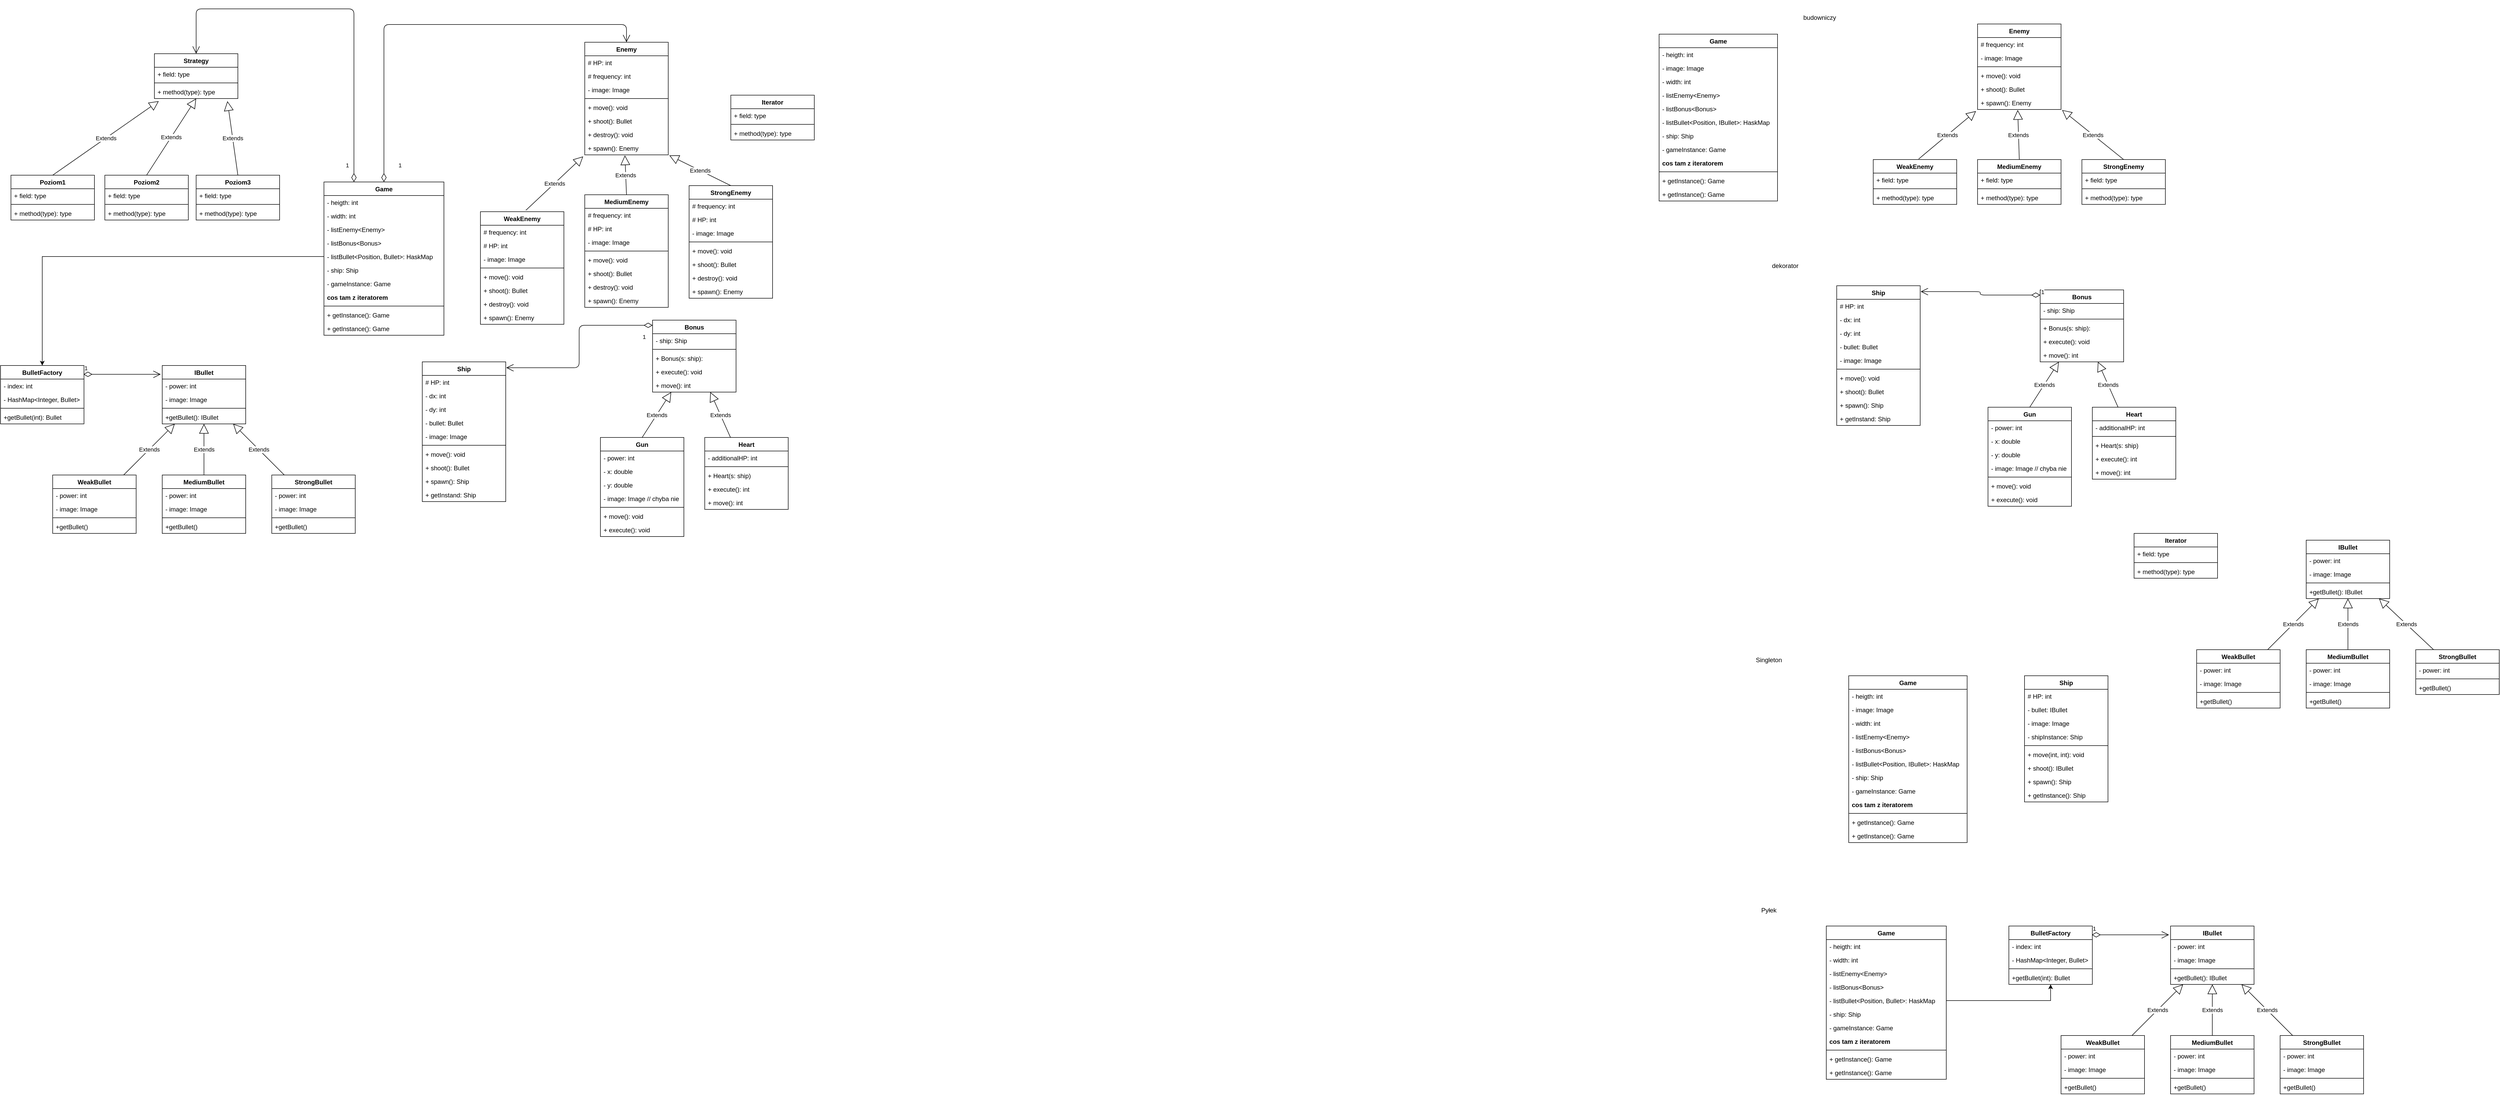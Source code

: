 <mxfile version="12.3.9" type="github" pages="1">
  <diagram id="5fqncZ3Ex4PDNIBZFKyr" name="Strona-1">
    <mxGraphModel dx="5415" dy="2161" grid="1" gridSize="10" guides="1" tooltips="1" connect="1" arrows="1" fold="1" page="1" pageScale="1" pageWidth="827" pageHeight="1169" math="0" shadow="0">
      <root>
        <mxCell id="0"/>
        <mxCell id="1" parent="0"/>
        <mxCell id="UiLYyNHuYQ9YZWrh0_22-5" value="Enemy" style="swimlane;fontStyle=1;align=center;verticalAlign=top;childLayout=stackLayout;horizontal=1;startSize=26;horizontalStack=0;resizeParent=1;resizeParentMax=0;resizeLast=0;collapsible=1;marginBottom=0;" parent="1" vertex="1">
          <mxGeometry x="500" y="40" width="160" height="164" as="geometry"/>
        </mxCell>
        <mxCell id="UiLYyNHuYQ9YZWrh0_22-6" value="# frequency: int" style="text;strokeColor=none;fillColor=none;align=left;verticalAlign=top;spacingLeft=4;spacingRight=4;overflow=hidden;rotatable=0;points=[[0,0.5],[1,0.5]];portConstraint=eastwest;" parent="UiLYyNHuYQ9YZWrh0_22-5" vertex="1">
          <mxGeometry y="26" width="160" height="26" as="geometry"/>
        </mxCell>
        <mxCell id="UiLYyNHuYQ9YZWrh0_22-30" value="- image: Image" style="text;strokeColor=none;fillColor=none;align=left;verticalAlign=top;spacingLeft=4;spacingRight=4;overflow=hidden;rotatable=0;points=[[0,0.5],[1,0.5]];portConstraint=eastwest;" parent="UiLYyNHuYQ9YZWrh0_22-5" vertex="1">
          <mxGeometry y="52" width="160" height="26" as="geometry"/>
        </mxCell>
        <mxCell id="UiLYyNHuYQ9YZWrh0_22-7" value="" style="line;strokeWidth=1;fillColor=none;align=left;verticalAlign=middle;spacingTop=-1;spacingLeft=3;spacingRight=3;rotatable=0;labelPosition=right;points=[];portConstraint=eastwest;" parent="UiLYyNHuYQ9YZWrh0_22-5" vertex="1">
          <mxGeometry y="78" width="160" height="8" as="geometry"/>
        </mxCell>
        <mxCell id="UiLYyNHuYQ9YZWrh0_22-8" value="+ move(): void" style="text;strokeColor=none;fillColor=none;align=left;verticalAlign=top;spacingLeft=4;spacingRight=4;overflow=hidden;rotatable=0;points=[[0,0.5],[1,0.5]];portConstraint=eastwest;" parent="UiLYyNHuYQ9YZWrh0_22-5" vertex="1">
          <mxGeometry y="86" width="160" height="26" as="geometry"/>
        </mxCell>
        <mxCell id="UiLYyNHuYQ9YZWrh0_22-32" value="+ shoot(): Bullet" style="text;strokeColor=none;fillColor=none;align=left;verticalAlign=top;spacingLeft=4;spacingRight=4;overflow=hidden;rotatable=0;points=[[0,0.5],[1,0.5]];portConstraint=eastwest;" parent="UiLYyNHuYQ9YZWrh0_22-5" vertex="1">
          <mxGeometry y="112" width="160" height="26" as="geometry"/>
        </mxCell>
        <mxCell id="UiLYyNHuYQ9YZWrh0_22-31" value="+ spawn(): Enemy" style="text;strokeColor=none;fillColor=none;align=left;verticalAlign=top;spacingLeft=4;spacingRight=4;overflow=hidden;rotatable=0;points=[[0,0.5],[1,0.5]];portConstraint=eastwest;" parent="UiLYyNHuYQ9YZWrh0_22-5" vertex="1">
          <mxGeometry y="138" width="160" height="26" as="geometry"/>
        </mxCell>
        <mxCell id="UiLYyNHuYQ9YZWrh0_22-9" value="MediumEnemy" style="swimlane;fontStyle=1;align=center;verticalAlign=top;childLayout=stackLayout;horizontal=1;startSize=26;horizontalStack=0;resizeParent=1;resizeParentMax=0;resizeLast=0;collapsible=1;marginBottom=0;" parent="1" vertex="1">
          <mxGeometry x="500" y="300" width="160" height="86" as="geometry"/>
        </mxCell>
        <mxCell id="UiLYyNHuYQ9YZWrh0_22-10" value="+ field: type" style="text;strokeColor=none;fillColor=none;align=left;verticalAlign=top;spacingLeft=4;spacingRight=4;overflow=hidden;rotatable=0;points=[[0,0.5],[1,0.5]];portConstraint=eastwest;" parent="UiLYyNHuYQ9YZWrh0_22-9" vertex="1">
          <mxGeometry y="26" width="160" height="26" as="geometry"/>
        </mxCell>
        <mxCell id="UiLYyNHuYQ9YZWrh0_22-11" value="" style="line;strokeWidth=1;fillColor=none;align=left;verticalAlign=middle;spacingTop=-1;spacingLeft=3;spacingRight=3;rotatable=0;labelPosition=right;points=[];portConstraint=eastwest;" parent="UiLYyNHuYQ9YZWrh0_22-9" vertex="1">
          <mxGeometry y="52" width="160" height="8" as="geometry"/>
        </mxCell>
        <mxCell id="UiLYyNHuYQ9YZWrh0_22-12" value="+ method(type): type" style="text;strokeColor=none;fillColor=none;align=left;verticalAlign=top;spacingLeft=4;spacingRight=4;overflow=hidden;rotatable=0;points=[[0,0.5],[1,0.5]];portConstraint=eastwest;" parent="UiLYyNHuYQ9YZWrh0_22-9" vertex="1">
          <mxGeometry y="60" width="160" height="26" as="geometry"/>
        </mxCell>
        <mxCell id="UiLYyNHuYQ9YZWrh0_22-13" value="WeakEnemy" style="swimlane;fontStyle=1;align=center;verticalAlign=top;childLayout=stackLayout;horizontal=1;startSize=26;horizontalStack=0;resizeParent=1;resizeParentMax=0;resizeLast=0;collapsible=1;marginBottom=0;" parent="1" vertex="1">
          <mxGeometry x="300" y="300" width="160" height="86" as="geometry">
            <mxRectangle x="300" y="296" width="100" height="26" as="alternateBounds"/>
          </mxGeometry>
        </mxCell>
        <mxCell id="UiLYyNHuYQ9YZWrh0_22-14" value="+ field: type" style="text;strokeColor=none;fillColor=none;align=left;verticalAlign=top;spacingLeft=4;spacingRight=4;overflow=hidden;rotatable=0;points=[[0,0.5],[1,0.5]];portConstraint=eastwest;" parent="UiLYyNHuYQ9YZWrh0_22-13" vertex="1">
          <mxGeometry y="26" width="160" height="26" as="geometry"/>
        </mxCell>
        <mxCell id="UiLYyNHuYQ9YZWrh0_22-15" value="" style="line;strokeWidth=1;fillColor=none;align=left;verticalAlign=middle;spacingTop=-1;spacingLeft=3;spacingRight=3;rotatable=0;labelPosition=right;points=[];portConstraint=eastwest;" parent="UiLYyNHuYQ9YZWrh0_22-13" vertex="1">
          <mxGeometry y="52" width="160" height="8" as="geometry"/>
        </mxCell>
        <mxCell id="UiLYyNHuYQ9YZWrh0_22-16" value="+ method(type): type" style="text;strokeColor=none;fillColor=none;align=left;verticalAlign=top;spacingLeft=4;spacingRight=4;overflow=hidden;rotatable=0;points=[[0,0.5],[1,0.5]];portConstraint=eastwest;" parent="UiLYyNHuYQ9YZWrh0_22-13" vertex="1">
          <mxGeometry y="60" width="160" height="26" as="geometry"/>
        </mxCell>
        <mxCell id="UiLYyNHuYQ9YZWrh0_22-17" value="StrongEnemy" style="swimlane;fontStyle=1;align=center;verticalAlign=top;childLayout=stackLayout;horizontal=1;startSize=26;horizontalStack=0;resizeParent=1;resizeParentMax=0;resizeLast=0;collapsible=1;marginBottom=0;" parent="1" vertex="1">
          <mxGeometry x="700" y="300" width="160" height="86" as="geometry"/>
        </mxCell>
        <mxCell id="UiLYyNHuYQ9YZWrh0_22-18" value="+ field: type" style="text;strokeColor=none;fillColor=none;align=left;verticalAlign=top;spacingLeft=4;spacingRight=4;overflow=hidden;rotatable=0;points=[[0,0.5],[1,0.5]];portConstraint=eastwest;" parent="UiLYyNHuYQ9YZWrh0_22-17" vertex="1">
          <mxGeometry y="26" width="160" height="26" as="geometry"/>
        </mxCell>
        <mxCell id="UiLYyNHuYQ9YZWrh0_22-19" value="" style="line;strokeWidth=1;fillColor=none;align=left;verticalAlign=middle;spacingTop=-1;spacingLeft=3;spacingRight=3;rotatable=0;labelPosition=right;points=[];portConstraint=eastwest;" parent="UiLYyNHuYQ9YZWrh0_22-17" vertex="1">
          <mxGeometry y="52" width="160" height="8" as="geometry"/>
        </mxCell>
        <mxCell id="UiLYyNHuYQ9YZWrh0_22-20" value="+ method(type): type" style="text;strokeColor=none;fillColor=none;align=left;verticalAlign=top;spacingLeft=4;spacingRight=4;overflow=hidden;rotatable=0;points=[[0,0.5],[1,0.5]];portConstraint=eastwest;" parent="UiLYyNHuYQ9YZWrh0_22-17" vertex="1">
          <mxGeometry y="60" width="160" height="26" as="geometry"/>
        </mxCell>
        <mxCell id="UiLYyNHuYQ9YZWrh0_22-21" value="Extends" style="endArrow=block;endSize=16;endFill=0;html=1;entryX=-0.019;entryY=1.115;entryDx=0;entryDy=0;entryPerimeter=0;exitX=0.544;exitY=-0.012;exitDx=0;exitDy=0;exitPerimeter=0;" parent="1" source="UiLYyNHuYQ9YZWrh0_22-13" target="UiLYyNHuYQ9YZWrh0_22-31" edge="1">
          <mxGeometry width="160" relative="1" as="geometry">
            <mxPoint x="150" y="410" as="sourcePoint"/>
            <mxPoint x="310" y="410" as="targetPoint"/>
          </mxGeometry>
        </mxCell>
        <mxCell id="UiLYyNHuYQ9YZWrh0_22-26" value="Extends" style="endArrow=block;endSize=16;endFill=0;html=1;exitX=0.5;exitY=0;exitDx=0;exitDy=0;entryX=0.481;entryY=1.038;entryDx=0;entryDy=0;entryPerimeter=0;" parent="1" source="UiLYyNHuYQ9YZWrh0_22-9" target="UiLYyNHuYQ9YZWrh0_22-31" edge="1">
          <mxGeometry width="160" relative="1" as="geometry">
            <mxPoint x="397.04" y="304.968" as="sourcePoint"/>
            <mxPoint x="580" y="200" as="targetPoint"/>
          </mxGeometry>
        </mxCell>
        <mxCell id="UiLYyNHuYQ9YZWrh0_22-27" value="Extends" style="endArrow=block;endSize=16;endFill=0;html=1;exitX=0.5;exitY=0;exitDx=0;exitDy=0;entryX=1.013;entryY=1.038;entryDx=0;entryDy=0;entryPerimeter=0;" parent="1" source="UiLYyNHuYQ9YZWrh0_22-17" target="UiLYyNHuYQ9YZWrh0_22-31" edge="1">
          <mxGeometry width="160" relative="1" as="geometry">
            <mxPoint x="407.04" y="314.968" as="sourcePoint"/>
            <mxPoint x="580" y="200" as="targetPoint"/>
          </mxGeometry>
        </mxCell>
        <mxCell id="UiLYyNHuYQ9YZWrh0_22-33" value="budowniczy" style="text;strokeColor=none;fillColor=none;align=left;verticalAlign=top;spacingLeft=4;spacingRight=4;overflow=hidden;rotatable=0;points=[[0,0.5],[1,0.5]];portConstraint=eastwest;" parent="1" vertex="1">
          <mxGeometry x="160" y="14" width="100" height="26" as="geometry"/>
        </mxCell>
        <mxCell id="UiLYyNHuYQ9YZWrh0_22-34" value="Ship" style="swimlane;fontStyle=1;align=center;verticalAlign=top;childLayout=stackLayout;horizontal=1;startSize=26;horizontalStack=0;resizeParent=1;resizeParentMax=0;resizeLast=0;collapsible=1;marginBottom=0;" parent="1" vertex="1">
          <mxGeometry x="230" y="542" width="160" height="268" as="geometry"/>
        </mxCell>
        <mxCell id="UiLYyNHuYQ9YZWrh0_22-35" value="# HP: int" style="text;strokeColor=none;fillColor=none;align=left;verticalAlign=top;spacingLeft=4;spacingRight=4;overflow=hidden;rotatable=0;points=[[0,0.5],[1,0.5]];portConstraint=eastwest;" parent="UiLYyNHuYQ9YZWrh0_22-34" vertex="1">
          <mxGeometry y="26" width="160" height="26" as="geometry"/>
        </mxCell>
        <mxCell id="tRhKJN1_tU9uMXhwSrNo-45" value="- dx: int" style="text;strokeColor=none;fillColor=none;align=left;verticalAlign=top;spacingLeft=4;spacingRight=4;overflow=hidden;rotatable=0;points=[[0,0.5],[1,0.5]];portConstraint=eastwest;" parent="UiLYyNHuYQ9YZWrh0_22-34" vertex="1">
          <mxGeometry y="52" width="160" height="26" as="geometry"/>
        </mxCell>
        <mxCell id="tRhKJN1_tU9uMXhwSrNo-46" value="- dy: int" style="text;strokeColor=none;fillColor=none;align=left;verticalAlign=top;spacingLeft=4;spacingRight=4;overflow=hidden;rotatable=0;points=[[0,0.5],[1,0.5]];portConstraint=eastwest;" parent="UiLYyNHuYQ9YZWrh0_22-34" vertex="1">
          <mxGeometry y="78" width="160" height="26" as="geometry"/>
        </mxCell>
        <mxCell id="UiLYyNHuYQ9YZWrh0_22-43" value="- bullet: Bullet" style="text;strokeColor=none;fillColor=none;align=left;verticalAlign=top;spacingLeft=4;spacingRight=4;overflow=hidden;rotatable=0;points=[[0,0.5],[1,0.5]];portConstraint=eastwest;" parent="UiLYyNHuYQ9YZWrh0_22-34" vertex="1">
          <mxGeometry y="104" width="160" height="26" as="geometry"/>
        </mxCell>
        <mxCell id="UiLYyNHuYQ9YZWrh0_22-44" value="- image: Image" style="text;strokeColor=none;fillColor=none;align=left;verticalAlign=top;spacingLeft=4;spacingRight=4;overflow=hidden;rotatable=0;points=[[0,0.5],[1,0.5]];portConstraint=eastwest;" parent="UiLYyNHuYQ9YZWrh0_22-34" vertex="1">
          <mxGeometry y="130" width="160" height="26" as="geometry"/>
        </mxCell>
        <mxCell id="UiLYyNHuYQ9YZWrh0_22-36" value="" style="line;strokeWidth=1;fillColor=none;align=left;verticalAlign=middle;spacingTop=-1;spacingLeft=3;spacingRight=3;rotatable=0;labelPosition=right;points=[];portConstraint=eastwest;" parent="UiLYyNHuYQ9YZWrh0_22-34" vertex="1">
          <mxGeometry y="156" width="160" height="8" as="geometry"/>
        </mxCell>
        <mxCell id="UiLYyNHuYQ9YZWrh0_22-37" value="+ move(): void" style="text;strokeColor=none;fillColor=none;align=left;verticalAlign=top;spacingLeft=4;spacingRight=4;overflow=hidden;rotatable=0;points=[[0,0.5],[1,0.5]];portConstraint=eastwest;" parent="UiLYyNHuYQ9YZWrh0_22-34" vertex="1">
          <mxGeometry y="164" width="160" height="26" as="geometry"/>
        </mxCell>
        <mxCell id="UiLYyNHuYQ9YZWrh0_22-45" value="+ shoot(): Bullet" style="text;strokeColor=none;fillColor=none;align=left;verticalAlign=top;spacingLeft=4;spacingRight=4;overflow=hidden;rotatable=0;points=[[0,0.5],[1,0.5]];portConstraint=eastwest;" parent="UiLYyNHuYQ9YZWrh0_22-34" vertex="1">
          <mxGeometry y="190" width="160" height="26" as="geometry"/>
        </mxCell>
        <mxCell id="UiLYyNHuYQ9YZWrh0_22-46" value="+ spawn(): Ship" style="text;strokeColor=none;fillColor=none;align=left;verticalAlign=top;spacingLeft=4;spacingRight=4;overflow=hidden;rotatable=0;points=[[0,0.5],[1,0.5]];portConstraint=eastwest;" parent="UiLYyNHuYQ9YZWrh0_22-34" vertex="1">
          <mxGeometry y="216" width="160" height="26" as="geometry"/>
        </mxCell>
        <mxCell id="UiLYyNHuYQ9YZWrh0_22-47" value="+ getInstand: Ship" style="text;strokeColor=none;fillColor=none;align=left;verticalAlign=top;spacingLeft=4;spacingRight=4;overflow=hidden;rotatable=0;points=[[0,0.5],[1,0.5]];portConstraint=eastwest;" parent="UiLYyNHuYQ9YZWrh0_22-34" vertex="1">
          <mxGeometry y="242" width="160" height="26" as="geometry"/>
        </mxCell>
        <mxCell id="UiLYyNHuYQ9YZWrh0_22-42" value="dekorator" style="text;strokeColor=none;fillColor=none;align=left;verticalAlign=top;spacingLeft=4;spacingRight=4;overflow=hidden;rotatable=0;points=[[0,0.5],[1,0.5]];portConstraint=eastwest;" parent="1" vertex="1">
          <mxGeometry x="100" y="490" width="100" height="26" as="geometry"/>
        </mxCell>
        <mxCell id="UiLYyNHuYQ9YZWrh0_22-48" value="Gun" style="swimlane;fontStyle=1;align=center;verticalAlign=top;childLayout=stackLayout;horizontal=1;startSize=26;horizontalStack=0;resizeParent=1;resizeParentMax=0;resizeLast=0;collapsible=1;marginBottom=0;" parent="1" vertex="1">
          <mxGeometry x="520" y="775" width="160" height="190" as="geometry"/>
        </mxCell>
        <mxCell id="UiLYyNHuYQ9YZWrh0_22-49" value="- power: int" style="text;strokeColor=none;fillColor=none;align=left;verticalAlign=top;spacingLeft=4;spacingRight=4;overflow=hidden;rotatable=0;points=[[0,0.5],[1,0.5]];portConstraint=eastwest;" parent="UiLYyNHuYQ9YZWrh0_22-48" vertex="1">
          <mxGeometry y="26" width="160" height="26" as="geometry"/>
        </mxCell>
        <mxCell id="yWwOILTBcHfA5ICzz-gp-1" value="- x: double " style="text;strokeColor=none;fillColor=none;align=left;verticalAlign=top;spacingLeft=4;spacingRight=4;overflow=hidden;rotatable=0;points=[[0,0.5],[1,0.5]];portConstraint=eastwest;" parent="UiLYyNHuYQ9YZWrh0_22-48" vertex="1">
          <mxGeometry y="52" width="160" height="26" as="geometry"/>
        </mxCell>
        <mxCell id="yWwOILTBcHfA5ICzz-gp-2" value="- y: double " style="text;strokeColor=none;fillColor=none;align=left;verticalAlign=top;spacingLeft=4;spacingRight=4;overflow=hidden;rotatable=0;points=[[0,0.5],[1,0.5]];portConstraint=eastwest;" parent="UiLYyNHuYQ9YZWrh0_22-48" vertex="1">
          <mxGeometry y="78" width="160" height="26" as="geometry"/>
        </mxCell>
        <mxCell id="yWwOILTBcHfA5ICzz-gp-3" value="- image: Image // chyba nie" style="text;strokeColor=none;fillColor=none;align=left;verticalAlign=top;spacingLeft=4;spacingRight=4;overflow=hidden;rotatable=0;points=[[0,0.5],[1,0.5]];portConstraint=eastwest;" parent="UiLYyNHuYQ9YZWrh0_22-48" vertex="1">
          <mxGeometry y="104" width="160" height="26" as="geometry"/>
        </mxCell>
        <mxCell id="UiLYyNHuYQ9YZWrh0_22-50" value="" style="line;strokeWidth=1;fillColor=none;align=left;verticalAlign=middle;spacingTop=-1;spacingLeft=3;spacingRight=3;rotatable=0;labelPosition=right;points=[];portConstraint=eastwest;" parent="UiLYyNHuYQ9YZWrh0_22-48" vertex="1">
          <mxGeometry y="130" width="160" height="8" as="geometry"/>
        </mxCell>
        <mxCell id="UiLYyNHuYQ9YZWrh0_22-51" value="+ move(): void" style="text;strokeColor=none;fillColor=none;align=left;verticalAlign=top;spacingLeft=4;spacingRight=4;overflow=hidden;rotatable=0;points=[[0,0.5],[1,0.5]];portConstraint=eastwest;" parent="UiLYyNHuYQ9YZWrh0_22-48" vertex="1">
          <mxGeometry y="138" width="160" height="26" as="geometry"/>
        </mxCell>
        <mxCell id="tRhKJN1_tU9uMXhwSrNo-42" value="+ execute(): void" style="text;strokeColor=none;fillColor=none;align=left;verticalAlign=top;spacingLeft=4;spacingRight=4;overflow=hidden;rotatable=0;points=[[0,0.5],[1,0.5]];portConstraint=eastwest;" parent="UiLYyNHuYQ9YZWrh0_22-48" vertex="1">
          <mxGeometry y="164" width="160" height="26" as="geometry"/>
        </mxCell>
        <mxCell id="yWwOILTBcHfA5ICzz-gp-4" value="Bonus" style="swimlane;fontStyle=1;align=center;verticalAlign=top;childLayout=stackLayout;horizontal=1;startSize=26;horizontalStack=0;resizeParent=1;resizeParentMax=0;resizeLast=0;collapsible=1;marginBottom=0;" parent="1" vertex="1">
          <mxGeometry x="620" y="550" width="160" height="138" as="geometry"/>
        </mxCell>
        <mxCell id="yWwOILTBcHfA5ICzz-gp-5" value="- ship: Ship" style="text;strokeColor=none;fillColor=none;align=left;verticalAlign=top;spacingLeft=4;spacingRight=4;overflow=hidden;rotatable=0;points=[[0,0.5],[1,0.5]];portConstraint=eastwest;" parent="yWwOILTBcHfA5ICzz-gp-4" vertex="1">
          <mxGeometry y="26" width="160" height="26" as="geometry"/>
        </mxCell>
        <mxCell id="yWwOILTBcHfA5ICzz-gp-6" value="" style="line;strokeWidth=1;fillColor=none;align=left;verticalAlign=middle;spacingTop=-1;spacingLeft=3;spacingRight=3;rotatable=0;labelPosition=right;points=[];portConstraint=eastwest;" parent="yWwOILTBcHfA5ICzz-gp-4" vertex="1">
          <mxGeometry y="52" width="160" height="8" as="geometry"/>
        </mxCell>
        <mxCell id="yWwOILTBcHfA5ICzz-gp-7" value="+ Bonus(s: ship):" style="text;strokeColor=none;fillColor=none;align=left;verticalAlign=top;spacingLeft=4;spacingRight=4;overflow=hidden;rotatable=0;points=[[0,0.5],[1,0.5]];portConstraint=eastwest;" parent="yWwOILTBcHfA5ICzz-gp-4" vertex="1">
          <mxGeometry y="60" width="160" height="26" as="geometry"/>
        </mxCell>
        <mxCell id="yWwOILTBcHfA5ICzz-gp-8" value="+ execute(): void" style="text;strokeColor=none;fillColor=none;align=left;verticalAlign=top;spacingLeft=4;spacingRight=4;overflow=hidden;rotatable=0;points=[[0,0.5],[1,0.5]];portConstraint=eastwest;" parent="yWwOILTBcHfA5ICzz-gp-4" vertex="1">
          <mxGeometry y="86" width="160" height="26" as="geometry"/>
        </mxCell>
        <mxCell id="tRhKJN1_tU9uMXhwSrNo-43" value="+ move(): int" style="text;strokeColor=none;fillColor=none;align=left;verticalAlign=top;spacingLeft=4;spacingRight=4;overflow=hidden;rotatable=0;points=[[0,0.5],[1,0.5]];portConstraint=eastwest;" parent="yWwOILTBcHfA5ICzz-gp-4" vertex="1">
          <mxGeometry y="112" width="160" height="26" as="geometry"/>
        </mxCell>
        <mxCell id="yWwOILTBcHfA5ICzz-gp-11" value="Heart" style="swimlane;fontStyle=1;align=center;verticalAlign=top;childLayout=stackLayout;horizontal=1;startSize=26;horizontalStack=0;resizeParent=1;resizeParentMax=0;resizeLast=0;collapsible=1;marginBottom=0;" parent="1" vertex="1">
          <mxGeometry x="720" y="775" width="160" height="138" as="geometry"/>
        </mxCell>
        <mxCell id="yWwOILTBcHfA5ICzz-gp-12" value="- additionalHP: int" style="text;strokeColor=none;fillColor=none;align=left;verticalAlign=top;spacingLeft=4;spacingRight=4;overflow=hidden;rotatable=0;points=[[0,0.5],[1,0.5]];portConstraint=eastwest;" parent="yWwOILTBcHfA5ICzz-gp-11" vertex="1">
          <mxGeometry y="26" width="160" height="26" as="geometry"/>
        </mxCell>
        <mxCell id="yWwOILTBcHfA5ICzz-gp-13" value="" style="line;strokeWidth=1;fillColor=none;align=left;verticalAlign=middle;spacingTop=-1;spacingLeft=3;spacingRight=3;rotatable=0;labelPosition=right;points=[];portConstraint=eastwest;" parent="yWwOILTBcHfA5ICzz-gp-11" vertex="1">
          <mxGeometry y="52" width="160" height="8" as="geometry"/>
        </mxCell>
        <mxCell id="yWwOILTBcHfA5ICzz-gp-14" value="+ Heart(s: ship)" style="text;strokeColor=none;fillColor=none;align=left;verticalAlign=top;spacingLeft=4;spacingRight=4;overflow=hidden;rotatable=0;points=[[0,0.5],[1,0.5]];portConstraint=eastwest;" parent="yWwOILTBcHfA5ICzz-gp-11" vertex="1">
          <mxGeometry y="60" width="160" height="26" as="geometry"/>
        </mxCell>
        <mxCell id="yWwOILTBcHfA5ICzz-gp-15" value="+ execute(): int" style="text;strokeColor=none;fillColor=none;align=left;verticalAlign=top;spacingLeft=4;spacingRight=4;overflow=hidden;rotatable=0;points=[[0,0.5],[1,0.5]];portConstraint=eastwest;" parent="yWwOILTBcHfA5ICzz-gp-11" vertex="1">
          <mxGeometry y="86" width="160" height="26" as="geometry"/>
        </mxCell>
        <mxCell id="tRhKJN1_tU9uMXhwSrNo-44" value="+ move(): int" style="text;strokeColor=none;fillColor=none;align=left;verticalAlign=top;spacingLeft=4;spacingRight=4;overflow=hidden;rotatable=0;points=[[0,0.5],[1,0.5]];portConstraint=eastwest;" parent="yWwOILTBcHfA5ICzz-gp-11" vertex="1">
          <mxGeometry y="112" width="160" height="26" as="geometry"/>
        </mxCell>
        <mxCell id="tRhKJN1_tU9uMXhwSrNo-1" value="Singleton" style="text;html=1;strokeColor=none;fillColor=none;align=center;verticalAlign=middle;whiteSpace=wrap;rounded=0;" parent="1" vertex="1">
          <mxGeometry x="80" y="1250" width="40" height="20" as="geometry"/>
        </mxCell>
        <mxCell id="tRhKJN1_tU9uMXhwSrNo-2" value="Game" style="swimlane;fontStyle=1;align=center;verticalAlign=top;childLayout=stackLayout;horizontal=1;startSize=26;horizontalStack=0;resizeParent=1;resizeParentMax=0;resizeLast=0;collapsible=1;marginBottom=0;" parent="1" vertex="1">
          <mxGeometry x="253" y="1290" width="227" height="320" as="geometry"/>
        </mxCell>
        <mxCell id="tRhKJN1_tU9uMXhwSrNo-3" value="- heigth: int" style="text;strokeColor=none;fillColor=none;align=left;verticalAlign=top;spacingLeft=4;spacingRight=4;overflow=hidden;rotatable=0;points=[[0,0.5],[1,0.5]];portConstraint=eastwest;" parent="tRhKJN1_tU9uMXhwSrNo-2" vertex="1">
          <mxGeometry y="26" width="227" height="26" as="geometry"/>
        </mxCell>
        <mxCell id="8Ua6jY4bID5snQ9ehEWF-20" value="- image: Image" style="text;strokeColor=none;fillColor=none;align=left;verticalAlign=top;spacingLeft=4;spacingRight=4;overflow=hidden;rotatable=0;points=[[0,0.5],[1,0.5]];portConstraint=eastwest;" vertex="1" parent="tRhKJN1_tU9uMXhwSrNo-2">
          <mxGeometry y="52" width="227" height="26" as="geometry"/>
        </mxCell>
        <mxCell id="tRhKJN1_tU9uMXhwSrNo-4" value="- width: int" style="text;strokeColor=none;fillColor=none;align=left;verticalAlign=top;spacingLeft=4;spacingRight=4;overflow=hidden;rotatable=0;points=[[0,0.5],[1,0.5]];portConstraint=eastwest;" parent="tRhKJN1_tU9uMXhwSrNo-2" vertex="1">
          <mxGeometry y="78" width="227" height="26" as="geometry"/>
        </mxCell>
        <mxCell id="tRhKJN1_tU9uMXhwSrNo-5" value="- listEnemy&lt;Enemy&gt;" style="text;strokeColor=none;fillColor=none;align=left;verticalAlign=top;spacingLeft=4;spacingRight=4;overflow=hidden;rotatable=0;points=[[0,0.5],[1,0.5]];portConstraint=eastwest;" parent="tRhKJN1_tU9uMXhwSrNo-2" vertex="1">
          <mxGeometry y="104" width="227" height="26" as="geometry"/>
        </mxCell>
        <mxCell id="tRhKJN1_tU9uMXhwSrNo-10" value="- listBonus&lt;Bonus&gt;" style="text;strokeColor=none;fillColor=none;align=left;verticalAlign=top;spacingLeft=4;spacingRight=4;overflow=hidden;rotatable=0;points=[[0,0.5],[1,0.5]];portConstraint=eastwest;" parent="tRhKJN1_tU9uMXhwSrNo-2" vertex="1">
          <mxGeometry y="130" width="227" height="26" as="geometry"/>
        </mxCell>
        <mxCell id="tRhKJN1_tU9uMXhwSrNo-11" value="- listBullet&lt;Position, IBullet&gt;: HaskMap" style="text;strokeColor=none;fillColor=none;align=left;verticalAlign=top;spacingLeft=4;spacingRight=4;overflow=hidden;rotatable=0;points=[[0,0.5],[1,0.5]];portConstraint=eastwest;" parent="tRhKJN1_tU9uMXhwSrNo-2" vertex="1">
          <mxGeometry y="156" width="227" height="26" as="geometry"/>
        </mxCell>
        <mxCell id="tRhKJN1_tU9uMXhwSrNo-6" value="- ship: Ship" style="text;strokeColor=none;fillColor=none;align=left;verticalAlign=top;spacingLeft=4;spacingRight=4;overflow=hidden;rotatable=0;points=[[0,0.5],[1,0.5]];portConstraint=eastwest;" parent="tRhKJN1_tU9uMXhwSrNo-2" vertex="1">
          <mxGeometry y="182" width="227" height="26" as="geometry"/>
        </mxCell>
        <mxCell id="tRhKJN1_tU9uMXhwSrNo-35" value="- gameInstance: Game" style="text;strokeColor=none;fillColor=none;align=left;verticalAlign=top;spacingLeft=4;spacingRight=4;overflow=hidden;rotatable=0;points=[[0,0.5],[1,0.5]];portConstraint=eastwest;" parent="tRhKJN1_tU9uMXhwSrNo-2" vertex="1">
          <mxGeometry y="208" width="227" height="26" as="geometry"/>
        </mxCell>
        <mxCell id="tRhKJN1_tU9uMXhwSrNo-14" value="cos tam z iteratorem" style="text;strokeColor=none;fillColor=none;align=left;verticalAlign=top;spacingLeft=4;spacingRight=4;overflow=hidden;rotatable=0;points=[[0,0.5],[1,0.5]];portConstraint=eastwest;fontStyle=1" parent="tRhKJN1_tU9uMXhwSrNo-2" vertex="1">
          <mxGeometry y="234" width="227" height="26" as="geometry"/>
        </mxCell>
        <mxCell id="tRhKJN1_tU9uMXhwSrNo-7" value="" style="line;strokeWidth=1;fillColor=none;align=left;verticalAlign=middle;spacingTop=-1;spacingLeft=3;spacingRight=3;rotatable=0;labelPosition=right;points=[];portConstraint=eastwest;" parent="tRhKJN1_tU9uMXhwSrNo-2" vertex="1">
          <mxGeometry y="260" width="227" height="8" as="geometry"/>
        </mxCell>
        <mxCell id="tRhKJN1_tU9uMXhwSrNo-8" value="+ getInstance(): Game" style="text;strokeColor=none;fillColor=none;align=left;verticalAlign=top;spacingLeft=4;spacingRight=4;overflow=hidden;rotatable=0;points=[[0,0.5],[1,0.5]];portConstraint=eastwest;" parent="tRhKJN1_tU9uMXhwSrNo-2" vertex="1">
          <mxGeometry y="268" width="227" height="26" as="geometry"/>
        </mxCell>
        <mxCell id="tRhKJN1_tU9uMXhwSrNo-9" value="+ getInstance(): Game" style="text;strokeColor=none;fillColor=none;align=left;verticalAlign=top;spacingLeft=4;spacingRight=4;overflow=hidden;rotatable=0;points=[[0,0.5],[1,0.5]];portConstraint=eastwest;" parent="tRhKJN1_tU9uMXhwSrNo-2" vertex="1">
          <mxGeometry y="294" width="227" height="26" as="geometry"/>
        </mxCell>
        <mxCell id="tRhKJN1_tU9uMXhwSrNo-26" value="Ship" style="swimlane;fontStyle=1;align=center;verticalAlign=top;childLayout=stackLayout;horizontal=1;startSize=26;horizontalStack=0;resizeParent=1;resizeParentMax=0;resizeLast=0;collapsible=1;marginBottom=0;" parent="1" vertex="1">
          <mxGeometry x="590" y="1290" width="160" height="242" as="geometry"/>
        </mxCell>
        <mxCell id="tRhKJN1_tU9uMXhwSrNo-27" value="# HP: int" style="text;strokeColor=none;fillColor=none;align=left;verticalAlign=top;spacingLeft=4;spacingRight=4;overflow=hidden;rotatable=0;points=[[0,0.5],[1,0.5]];portConstraint=eastwest;" parent="tRhKJN1_tU9uMXhwSrNo-26" vertex="1">
          <mxGeometry y="26" width="160" height="26" as="geometry"/>
        </mxCell>
        <mxCell id="tRhKJN1_tU9uMXhwSrNo-28" value="- bullet: IBullet" style="text;strokeColor=none;fillColor=none;align=left;verticalAlign=top;spacingLeft=4;spacingRight=4;overflow=hidden;rotatable=0;points=[[0,0.5],[1,0.5]];portConstraint=eastwest;" parent="tRhKJN1_tU9uMXhwSrNo-26" vertex="1">
          <mxGeometry y="52" width="160" height="26" as="geometry"/>
        </mxCell>
        <mxCell id="tRhKJN1_tU9uMXhwSrNo-29" value="- image: Image" style="text;strokeColor=none;fillColor=none;align=left;verticalAlign=top;spacingLeft=4;spacingRight=4;overflow=hidden;rotatable=0;points=[[0,0.5],[1,0.5]];portConstraint=eastwest;" parent="tRhKJN1_tU9uMXhwSrNo-26" vertex="1">
          <mxGeometry y="78" width="160" height="26" as="geometry"/>
        </mxCell>
        <mxCell id="tRhKJN1_tU9uMXhwSrNo-36" value="- shipInstance: Ship" style="text;strokeColor=none;fillColor=none;align=left;verticalAlign=top;spacingLeft=4;spacingRight=4;overflow=hidden;rotatable=0;points=[[0,0.5],[1,0.5]];portConstraint=eastwest;" parent="tRhKJN1_tU9uMXhwSrNo-26" vertex="1">
          <mxGeometry y="104" width="160" height="26" as="geometry"/>
        </mxCell>
        <mxCell id="tRhKJN1_tU9uMXhwSrNo-30" value="" style="line;strokeWidth=1;fillColor=none;align=left;verticalAlign=middle;spacingTop=-1;spacingLeft=3;spacingRight=3;rotatable=0;labelPosition=right;points=[];portConstraint=eastwest;" parent="tRhKJN1_tU9uMXhwSrNo-26" vertex="1">
          <mxGeometry y="130" width="160" height="8" as="geometry"/>
        </mxCell>
        <mxCell id="tRhKJN1_tU9uMXhwSrNo-31" value="+ move(int, int): void" style="text;strokeColor=none;fillColor=none;align=left;verticalAlign=top;spacingLeft=4;spacingRight=4;overflow=hidden;rotatable=0;points=[[0,0.5],[1,0.5]];portConstraint=eastwest;" parent="tRhKJN1_tU9uMXhwSrNo-26" vertex="1">
          <mxGeometry y="138" width="160" height="26" as="geometry"/>
        </mxCell>
        <mxCell id="tRhKJN1_tU9uMXhwSrNo-32" value="+ shoot(): IBullet" style="text;strokeColor=none;fillColor=none;align=left;verticalAlign=top;spacingLeft=4;spacingRight=4;overflow=hidden;rotatable=0;points=[[0,0.5],[1,0.5]];portConstraint=eastwest;" parent="tRhKJN1_tU9uMXhwSrNo-26" vertex="1">
          <mxGeometry y="164" width="160" height="26" as="geometry"/>
        </mxCell>
        <mxCell id="tRhKJN1_tU9uMXhwSrNo-33" value="+ spawn(): Ship" style="text;strokeColor=none;fillColor=none;align=left;verticalAlign=top;spacingLeft=4;spacingRight=4;overflow=hidden;rotatable=0;points=[[0,0.5],[1,0.5]];portConstraint=eastwest;" parent="tRhKJN1_tU9uMXhwSrNo-26" vertex="1">
          <mxGeometry y="190" width="160" height="26" as="geometry"/>
        </mxCell>
        <mxCell id="tRhKJN1_tU9uMXhwSrNo-34" value="+ getInstance(): Ship" style="text;strokeColor=none;fillColor=none;align=left;verticalAlign=top;spacingLeft=4;spacingRight=4;overflow=hidden;rotatable=0;points=[[0,0.5],[1,0.5]];portConstraint=eastwest;" parent="tRhKJN1_tU9uMXhwSrNo-26" vertex="1">
          <mxGeometry y="216" width="160" height="26" as="geometry"/>
        </mxCell>
        <mxCell id="tRhKJN1_tU9uMXhwSrNo-37" value="1" style="endArrow=open;html=1;endSize=12;startArrow=diamondThin;startSize=14;startFill=0;edgeStyle=orthogonalEdgeStyle;align=left;verticalAlign=bottom;entryX=1.006;entryY=0.042;entryDx=0;entryDy=0;entryPerimeter=0;exitX=0;exitY=0.072;exitDx=0;exitDy=0;exitPerimeter=0;" parent="1" source="yWwOILTBcHfA5ICzz-gp-4" target="UiLYyNHuYQ9YZWrh0_22-34" edge="1">
          <mxGeometry x="-1" y="3" relative="1" as="geometry">
            <mxPoint x="600" y="551" as="sourcePoint"/>
            <mxPoint x="660" y="540" as="targetPoint"/>
          </mxGeometry>
        </mxCell>
        <mxCell id="tRhKJN1_tU9uMXhwSrNo-40" value="Extends" style="endArrow=block;endSize=16;endFill=0;html=1;exitX=0.5;exitY=0;exitDx=0;exitDy=0;" parent="1" source="UiLYyNHuYQ9YZWrh0_22-48" target="yWwOILTBcHfA5ICzz-gp-4" edge="1">
          <mxGeometry width="160" relative="1" as="geometry">
            <mxPoint x="590" y="720" as="sourcePoint"/>
            <mxPoint x="750" y="720" as="targetPoint"/>
          </mxGeometry>
        </mxCell>
        <mxCell id="tRhKJN1_tU9uMXhwSrNo-41" value="Extends" style="endArrow=block;endSize=16;endFill=0;html=1;" parent="1" source="yWwOILTBcHfA5ICzz-gp-11" target="yWwOILTBcHfA5ICzz-gp-4" edge="1">
          <mxGeometry width="160" relative="1" as="geometry">
            <mxPoint x="720" y="720" as="sourcePoint"/>
            <mxPoint x="880" y="720" as="targetPoint"/>
          </mxGeometry>
        </mxCell>
        <mxCell id="tRhKJN1_tU9uMXhwSrNo-47" value="Pyłek" style="text;html=1;strokeColor=none;fillColor=none;align=center;verticalAlign=middle;whiteSpace=wrap;rounded=0;" parent="1" vertex="1">
          <mxGeometry x="80" y="1730" width="40" height="20" as="geometry"/>
        </mxCell>
        <mxCell id="tRhKJN1_tU9uMXhwSrNo-49" value="BulletFactory" style="swimlane;fontStyle=1;align=center;verticalAlign=top;childLayout=stackLayout;horizontal=1;startSize=26;horizontalStack=0;resizeParent=1;resizeParentMax=0;resizeLast=0;collapsible=1;marginBottom=0;" parent="1" vertex="1">
          <mxGeometry x="560" y="1770" width="160" height="112" as="geometry"/>
        </mxCell>
        <mxCell id="tRhKJN1_tU9uMXhwSrNo-90" value="- index: int" style="text;strokeColor=none;fillColor=none;align=left;verticalAlign=top;spacingLeft=4;spacingRight=4;overflow=hidden;rotatable=0;points=[[0,0.5],[1,0.5]];portConstraint=eastwest;" parent="tRhKJN1_tU9uMXhwSrNo-49" vertex="1">
          <mxGeometry y="26" width="160" height="26" as="geometry"/>
        </mxCell>
        <mxCell id="tRhKJN1_tU9uMXhwSrNo-50" value="- HashMap&lt;Integer, Bullet&gt;" style="text;strokeColor=none;fillColor=none;align=left;verticalAlign=top;spacingLeft=4;spacingRight=4;overflow=hidden;rotatable=0;points=[[0,0.5],[1,0.5]];portConstraint=eastwest;" parent="tRhKJN1_tU9uMXhwSrNo-49" vertex="1">
          <mxGeometry y="52" width="160" height="26" as="geometry"/>
        </mxCell>
        <mxCell id="tRhKJN1_tU9uMXhwSrNo-51" value="" style="line;strokeWidth=1;fillColor=none;align=left;verticalAlign=middle;spacingTop=-1;spacingLeft=3;spacingRight=3;rotatable=0;labelPosition=right;points=[];portConstraint=eastwest;" parent="tRhKJN1_tU9uMXhwSrNo-49" vertex="1">
          <mxGeometry y="78" width="160" height="8" as="geometry"/>
        </mxCell>
        <mxCell id="tRhKJN1_tU9uMXhwSrNo-52" value="+getBullet(int): Bullet" style="text;strokeColor=none;fillColor=none;align=left;verticalAlign=top;spacingLeft=4;spacingRight=4;overflow=hidden;rotatable=0;points=[[0,0.5],[1,0.5]];portConstraint=eastwest;" parent="tRhKJN1_tU9uMXhwSrNo-49" vertex="1">
          <mxGeometry y="86" width="160" height="26" as="geometry"/>
        </mxCell>
        <mxCell id="tRhKJN1_tU9uMXhwSrNo-53" value="IBullet" style="swimlane;fontStyle=1;align=center;verticalAlign=top;childLayout=stackLayout;horizontal=1;startSize=26;horizontalStack=0;resizeParent=1;resizeParentMax=0;resizeLast=0;collapsible=1;marginBottom=0;" parent="1" vertex="1">
          <mxGeometry x="870" y="1770" width="160" height="112" as="geometry"/>
        </mxCell>
        <mxCell id="tRhKJN1_tU9uMXhwSrNo-54" value="- power: int" style="text;strokeColor=none;fillColor=none;align=left;verticalAlign=top;spacingLeft=4;spacingRight=4;overflow=hidden;rotatable=0;points=[[0,0.5],[1,0.5]];portConstraint=eastwest;" parent="tRhKJN1_tU9uMXhwSrNo-53" vertex="1">
          <mxGeometry y="26" width="160" height="26" as="geometry"/>
        </mxCell>
        <mxCell id="tRhKJN1_tU9uMXhwSrNo-88" value="- image: Image" style="text;strokeColor=none;fillColor=none;align=left;verticalAlign=top;spacingLeft=4;spacingRight=4;overflow=hidden;rotatable=0;points=[[0,0.5],[1,0.5]];portConstraint=eastwest;" parent="tRhKJN1_tU9uMXhwSrNo-53" vertex="1">
          <mxGeometry y="52" width="160" height="26" as="geometry"/>
        </mxCell>
        <mxCell id="tRhKJN1_tU9uMXhwSrNo-55" value="" style="line;strokeWidth=1;fillColor=none;align=left;verticalAlign=middle;spacingTop=-1;spacingLeft=3;spacingRight=3;rotatable=0;labelPosition=right;points=[];portConstraint=eastwest;" parent="tRhKJN1_tU9uMXhwSrNo-53" vertex="1">
          <mxGeometry y="78" width="160" height="8" as="geometry"/>
        </mxCell>
        <mxCell id="tRhKJN1_tU9uMXhwSrNo-56" value="+getBullet(): IBullet" style="text;strokeColor=none;fillColor=none;align=left;verticalAlign=top;spacingLeft=4;spacingRight=4;overflow=hidden;rotatable=0;points=[[0,0.5],[1,0.5]];portConstraint=eastwest;" parent="tRhKJN1_tU9uMXhwSrNo-53" vertex="1">
          <mxGeometry y="86" width="160" height="26" as="geometry"/>
        </mxCell>
        <mxCell id="tRhKJN1_tU9uMXhwSrNo-57" value="1" style="endArrow=open;html=1;endSize=12;startArrow=diamondThin;startSize=14;startFill=0;edgeStyle=orthogonalEdgeStyle;align=left;verticalAlign=bottom;exitX=0.994;exitY=0.151;exitDx=0;exitDy=0;exitPerimeter=0;entryX=-0.019;entryY=0.151;entryDx=0;entryDy=0;entryPerimeter=0;" parent="1" source="tRhKJN1_tU9uMXhwSrNo-49" target="tRhKJN1_tU9uMXhwSrNo-53" edge="1">
          <mxGeometry x="-1" y="3" relative="1" as="geometry">
            <mxPoint x="390" y="1820" as="sourcePoint"/>
            <mxPoint x="550" y="1820" as="targetPoint"/>
          </mxGeometry>
        </mxCell>
        <mxCell id="tRhKJN1_tU9uMXhwSrNo-62" value="Game" style="swimlane;fontStyle=1;align=center;verticalAlign=top;childLayout=stackLayout;horizontal=1;startSize=26;horizontalStack=0;resizeParent=1;resizeParentMax=0;resizeLast=0;collapsible=1;marginBottom=0;" parent="1" vertex="1">
          <mxGeometry x="210" y="1770" width="230" height="294" as="geometry"/>
        </mxCell>
        <mxCell id="tRhKJN1_tU9uMXhwSrNo-63" value="- heigth: int" style="text;strokeColor=none;fillColor=none;align=left;verticalAlign=top;spacingLeft=4;spacingRight=4;overflow=hidden;rotatable=0;points=[[0,0.5],[1,0.5]];portConstraint=eastwest;" parent="tRhKJN1_tU9uMXhwSrNo-62" vertex="1">
          <mxGeometry y="26" width="230" height="26" as="geometry"/>
        </mxCell>
        <mxCell id="tRhKJN1_tU9uMXhwSrNo-64" value="- width: int" style="text;strokeColor=none;fillColor=none;align=left;verticalAlign=top;spacingLeft=4;spacingRight=4;overflow=hidden;rotatable=0;points=[[0,0.5],[1,0.5]];portConstraint=eastwest;" parent="tRhKJN1_tU9uMXhwSrNo-62" vertex="1">
          <mxGeometry y="52" width="230" height="26" as="geometry"/>
        </mxCell>
        <mxCell id="tRhKJN1_tU9uMXhwSrNo-65" value="- listEnemy&lt;Enemy&gt;" style="text;strokeColor=none;fillColor=none;align=left;verticalAlign=top;spacingLeft=4;spacingRight=4;overflow=hidden;rotatable=0;points=[[0,0.5],[1,0.5]];portConstraint=eastwest;" parent="tRhKJN1_tU9uMXhwSrNo-62" vertex="1">
          <mxGeometry y="78" width="230" height="26" as="geometry"/>
        </mxCell>
        <mxCell id="tRhKJN1_tU9uMXhwSrNo-66" value="- listBonus&lt;Bonus&gt;" style="text;strokeColor=none;fillColor=none;align=left;verticalAlign=top;spacingLeft=4;spacingRight=4;overflow=hidden;rotatable=0;points=[[0,0.5],[1,0.5]];portConstraint=eastwest;" parent="tRhKJN1_tU9uMXhwSrNo-62" vertex="1">
          <mxGeometry y="104" width="230" height="26" as="geometry"/>
        </mxCell>
        <mxCell id="tRhKJN1_tU9uMXhwSrNo-67" value="- listBullet&lt;Position, Bullet&gt;: HaskMap" style="text;strokeColor=none;fillColor=none;align=left;verticalAlign=top;spacingLeft=4;spacingRight=4;overflow=hidden;rotatable=0;points=[[0,0.5],[1,0.5]];portConstraint=eastwest;" parent="tRhKJN1_tU9uMXhwSrNo-62" vertex="1">
          <mxGeometry y="130" width="230" height="26" as="geometry"/>
        </mxCell>
        <mxCell id="tRhKJN1_tU9uMXhwSrNo-68" value="- ship: Ship" style="text;strokeColor=none;fillColor=none;align=left;verticalAlign=top;spacingLeft=4;spacingRight=4;overflow=hidden;rotatable=0;points=[[0,0.5],[1,0.5]];portConstraint=eastwest;" parent="tRhKJN1_tU9uMXhwSrNo-62" vertex="1">
          <mxGeometry y="156" width="230" height="26" as="geometry"/>
        </mxCell>
        <mxCell id="tRhKJN1_tU9uMXhwSrNo-69" value="- gameInstance: Game" style="text;strokeColor=none;fillColor=none;align=left;verticalAlign=top;spacingLeft=4;spacingRight=4;overflow=hidden;rotatable=0;points=[[0,0.5],[1,0.5]];portConstraint=eastwest;" parent="tRhKJN1_tU9uMXhwSrNo-62" vertex="1">
          <mxGeometry y="182" width="230" height="26" as="geometry"/>
        </mxCell>
        <mxCell id="tRhKJN1_tU9uMXhwSrNo-70" value="cos tam z iteratorem" style="text;strokeColor=none;fillColor=none;align=left;verticalAlign=top;spacingLeft=4;spacingRight=4;overflow=hidden;rotatable=0;points=[[0,0.5],[1,0.5]];portConstraint=eastwest;fontStyle=1" parent="tRhKJN1_tU9uMXhwSrNo-62" vertex="1">
          <mxGeometry y="208" width="230" height="26" as="geometry"/>
        </mxCell>
        <mxCell id="tRhKJN1_tU9uMXhwSrNo-71" value="" style="line;strokeWidth=1;fillColor=none;align=left;verticalAlign=middle;spacingTop=-1;spacingLeft=3;spacingRight=3;rotatable=0;labelPosition=right;points=[];portConstraint=eastwest;" parent="tRhKJN1_tU9uMXhwSrNo-62" vertex="1">
          <mxGeometry y="234" width="230" height="8" as="geometry"/>
        </mxCell>
        <mxCell id="tRhKJN1_tU9uMXhwSrNo-72" value="+ getInstance(): Game" style="text;strokeColor=none;fillColor=none;align=left;verticalAlign=top;spacingLeft=4;spacingRight=4;overflow=hidden;rotatable=0;points=[[0,0.5],[1,0.5]];portConstraint=eastwest;" parent="tRhKJN1_tU9uMXhwSrNo-62" vertex="1">
          <mxGeometry y="242" width="230" height="26" as="geometry"/>
        </mxCell>
        <mxCell id="tRhKJN1_tU9uMXhwSrNo-73" value="+ getInstance(): Game" style="text;strokeColor=none;fillColor=none;align=left;verticalAlign=top;spacingLeft=4;spacingRight=4;overflow=hidden;rotatable=0;points=[[0,0.5],[1,0.5]];portConstraint=eastwest;" parent="tRhKJN1_tU9uMXhwSrNo-62" vertex="1">
          <mxGeometry y="268" width="230" height="26" as="geometry"/>
        </mxCell>
        <mxCell id="tRhKJN1_tU9uMXhwSrNo-109" style="edgeStyle=orthogonalEdgeStyle;rounded=0;orthogonalLoop=1;jettySize=auto;html=1;" parent="1" source="tRhKJN1_tU9uMXhwSrNo-67" target="tRhKJN1_tU9uMXhwSrNo-49" edge="1">
          <mxGeometry relative="1" as="geometry"/>
        </mxCell>
        <mxCell id="tRhKJN1_tU9uMXhwSrNo-110" value="WeakBullet" style="swimlane;fontStyle=1;align=center;verticalAlign=top;childLayout=stackLayout;horizontal=1;startSize=26;horizontalStack=0;resizeParent=1;resizeParentMax=0;resizeLast=0;collapsible=1;marginBottom=0;" parent="1" vertex="1">
          <mxGeometry x="660" y="1980" width="160" height="112" as="geometry"/>
        </mxCell>
        <mxCell id="tRhKJN1_tU9uMXhwSrNo-111" value="- power: int" style="text;strokeColor=none;fillColor=none;align=left;verticalAlign=top;spacingLeft=4;spacingRight=4;overflow=hidden;rotatable=0;points=[[0,0.5],[1,0.5]];portConstraint=eastwest;" parent="tRhKJN1_tU9uMXhwSrNo-110" vertex="1">
          <mxGeometry y="26" width="160" height="26" as="geometry"/>
        </mxCell>
        <mxCell id="tRhKJN1_tU9uMXhwSrNo-112" value="- image: Image" style="text;strokeColor=none;fillColor=none;align=left;verticalAlign=top;spacingLeft=4;spacingRight=4;overflow=hidden;rotatable=0;points=[[0,0.5],[1,0.5]];portConstraint=eastwest;" parent="tRhKJN1_tU9uMXhwSrNo-110" vertex="1">
          <mxGeometry y="52" width="160" height="26" as="geometry"/>
        </mxCell>
        <mxCell id="tRhKJN1_tU9uMXhwSrNo-114" value="" style="line;strokeWidth=1;fillColor=none;align=left;verticalAlign=middle;spacingTop=-1;spacingLeft=3;spacingRight=3;rotatable=0;labelPosition=right;points=[];portConstraint=eastwest;" parent="tRhKJN1_tU9uMXhwSrNo-110" vertex="1">
          <mxGeometry y="78" width="160" height="8" as="geometry"/>
        </mxCell>
        <mxCell id="tRhKJN1_tU9uMXhwSrNo-115" value="+getBullet()" style="text;strokeColor=none;fillColor=none;align=left;verticalAlign=top;spacingLeft=4;spacingRight=4;overflow=hidden;rotatable=0;points=[[0,0.5],[1,0.5]];portConstraint=eastwest;" parent="tRhKJN1_tU9uMXhwSrNo-110" vertex="1">
          <mxGeometry y="86" width="160" height="26" as="geometry"/>
        </mxCell>
        <mxCell id="tRhKJN1_tU9uMXhwSrNo-116" value="MediumBullet" style="swimlane;fontStyle=1;align=center;verticalAlign=top;childLayout=stackLayout;horizontal=1;startSize=26;horizontalStack=0;resizeParent=1;resizeParentMax=0;resizeLast=0;collapsible=1;marginBottom=0;" parent="1" vertex="1">
          <mxGeometry x="870" y="1980" width="160" height="112" as="geometry"/>
        </mxCell>
        <mxCell id="tRhKJN1_tU9uMXhwSrNo-117" value="- power: int" style="text;strokeColor=none;fillColor=none;align=left;verticalAlign=top;spacingLeft=4;spacingRight=4;overflow=hidden;rotatable=0;points=[[0,0.5],[1,0.5]];portConstraint=eastwest;" parent="tRhKJN1_tU9uMXhwSrNo-116" vertex="1">
          <mxGeometry y="26" width="160" height="26" as="geometry"/>
        </mxCell>
        <mxCell id="tRhKJN1_tU9uMXhwSrNo-118" value="- image: Image" style="text;strokeColor=none;fillColor=none;align=left;verticalAlign=top;spacingLeft=4;spacingRight=4;overflow=hidden;rotatable=0;points=[[0,0.5],[1,0.5]];portConstraint=eastwest;" parent="tRhKJN1_tU9uMXhwSrNo-116" vertex="1">
          <mxGeometry y="52" width="160" height="26" as="geometry"/>
        </mxCell>
        <mxCell id="tRhKJN1_tU9uMXhwSrNo-120" value="" style="line;strokeWidth=1;fillColor=none;align=left;verticalAlign=middle;spacingTop=-1;spacingLeft=3;spacingRight=3;rotatable=0;labelPosition=right;points=[];portConstraint=eastwest;" parent="tRhKJN1_tU9uMXhwSrNo-116" vertex="1">
          <mxGeometry y="78" width="160" height="8" as="geometry"/>
        </mxCell>
        <mxCell id="tRhKJN1_tU9uMXhwSrNo-121" value="+getBullet()" style="text;strokeColor=none;fillColor=none;align=left;verticalAlign=top;spacingLeft=4;spacingRight=4;overflow=hidden;rotatable=0;points=[[0,0.5],[1,0.5]];portConstraint=eastwest;" parent="tRhKJN1_tU9uMXhwSrNo-116" vertex="1">
          <mxGeometry y="86" width="160" height="26" as="geometry"/>
        </mxCell>
        <mxCell id="tRhKJN1_tU9uMXhwSrNo-122" value="StrongBullet" style="swimlane;fontStyle=1;align=center;verticalAlign=top;childLayout=stackLayout;horizontal=1;startSize=26;horizontalStack=0;resizeParent=1;resizeParentMax=0;resizeLast=0;collapsible=1;marginBottom=0;" parent="1" vertex="1">
          <mxGeometry x="1080" y="1980" width="160" height="112" as="geometry"/>
        </mxCell>
        <mxCell id="tRhKJN1_tU9uMXhwSrNo-123" value="- power: int" style="text;strokeColor=none;fillColor=none;align=left;verticalAlign=top;spacingLeft=4;spacingRight=4;overflow=hidden;rotatable=0;points=[[0,0.5],[1,0.5]];portConstraint=eastwest;" parent="tRhKJN1_tU9uMXhwSrNo-122" vertex="1">
          <mxGeometry y="26" width="160" height="26" as="geometry"/>
        </mxCell>
        <mxCell id="tRhKJN1_tU9uMXhwSrNo-124" value="- image: Image" style="text;strokeColor=none;fillColor=none;align=left;verticalAlign=top;spacingLeft=4;spacingRight=4;overflow=hidden;rotatable=0;points=[[0,0.5],[1,0.5]];portConstraint=eastwest;" parent="tRhKJN1_tU9uMXhwSrNo-122" vertex="1">
          <mxGeometry y="52" width="160" height="26" as="geometry"/>
        </mxCell>
        <mxCell id="tRhKJN1_tU9uMXhwSrNo-126" value="" style="line;strokeWidth=1;fillColor=none;align=left;verticalAlign=middle;spacingTop=-1;spacingLeft=3;spacingRight=3;rotatable=0;labelPosition=right;points=[];portConstraint=eastwest;" parent="tRhKJN1_tU9uMXhwSrNo-122" vertex="1">
          <mxGeometry y="78" width="160" height="8" as="geometry"/>
        </mxCell>
        <mxCell id="tRhKJN1_tU9uMXhwSrNo-127" value="+getBullet()" style="text;strokeColor=none;fillColor=none;align=left;verticalAlign=top;spacingLeft=4;spacingRight=4;overflow=hidden;rotatable=0;points=[[0,0.5],[1,0.5]];portConstraint=eastwest;" parent="tRhKJN1_tU9uMXhwSrNo-122" vertex="1">
          <mxGeometry y="86" width="160" height="26" as="geometry"/>
        </mxCell>
        <mxCell id="tRhKJN1_tU9uMXhwSrNo-128" value="Extends" style="endArrow=block;endSize=16;endFill=0;html=1;" parent="1" source="tRhKJN1_tU9uMXhwSrNo-110" target="tRhKJN1_tU9uMXhwSrNo-53" edge="1">
          <mxGeometry width="160" relative="1" as="geometry">
            <mxPoint x="80" y="2140" as="sourcePoint"/>
            <mxPoint x="240" y="2140" as="targetPoint"/>
          </mxGeometry>
        </mxCell>
        <mxCell id="tRhKJN1_tU9uMXhwSrNo-129" value="Extends" style="endArrow=block;endSize=16;endFill=0;html=1;" parent="1" source="tRhKJN1_tU9uMXhwSrNo-116" target="tRhKJN1_tU9uMXhwSrNo-53" edge="1">
          <mxGeometry width="160" relative="1" as="geometry">
            <mxPoint x="705.04" y="2011.942" as="sourcePoint"/>
            <mxPoint x="880" y="1900.127" as="targetPoint"/>
          </mxGeometry>
        </mxCell>
        <mxCell id="tRhKJN1_tU9uMXhwSrNo-130" value="Extends" style="endArrow=block;endSize=16;endFill=0;html=1;" parent="1" source="tRhKJN1_tU9uMXhwSrNo-122" target="tRhKJN1_tU9uMXhwSrNo-53" edge="1">
          <mxGeometry width="160" relative="1" as="geometry">
            <mxPoint x="715.04" y="2021.942" as="sourcePoint"/>
            <mxPoint x="890" y="1910.127" as="targetPoint"/>
          </mxGeometry>
        </mxCell>
        <mxCell id="8Ua6jY4bID5snQ9ehEWF-2" value="IBullet" style="swimlane;fontStyle=1;align=center;verticalAlign=top;childLayout=stackLayout;horizontal=1;startSize=26;horizontalStack=0;resizeParent=1;resizeParentMax=0;resizeLast=0;collapsible=1;marginBottom=0;" vertex="1" parent="1">
          <mxGeometry x="1130" y="1030" width="160" height="112" as="geometry"/>
        </mxCell>
        <mxCell id="8Ua6jY4bID5snQ9ehEWF-3" value="- power: int" style="text;strokeColor=none;fillColor=none;align=left;verticalAlign=top;spacingLeft=4;spacingRight=4;overflow=hidden;rotatable=0;points=[[0,0.5],[1,0.5]];portConstraint=eastwest;" vertex="1" parent="8Ua6jY4bID5snQ9ehEWF-2">
          <mxGeometry y="26" width="160" height="26" as="geometry"/>
        </mxCell>
        <mxCell id="8Ua6jY4bID5snQ9ehEWF-4" value="- image: Image" style="text;strokeColor=none;fillColor=none;align=left;verticalAlign=top;spacingLeft=4;spacingRight=4;overflow=hidden;rotatable=0;points=[[0,0.5],[1,0.5]];portConstraint=eastwest;" vertex="1" parent="8Ua6jY4bID5snQ9ehEWF-2">
          <mxGeometry y="52" width="160" height="26" as="geometry"/>
        </mxCell>
        <mxCell id="8Ua6jY4bID5snQ9ehEWF-5" value="" style="line;strokeWidth=1;fillColor=none;align=left;verticalAlign=middle;spacingTop=-1;spacingLeft=3;spacingRight=3;rotatable=0;labelPosition=right;points=[];portConstraint=eastwest;" vertex="1" parent="8Ua6jY4bID5snQ9ehEWF-2">
          <mxGeometry y="78" width="160" height="8" as="geometry"/>
        </mxCell>
        <mxCell id="8Ua6jY4bID5snQ9ehEWF-6" value="+getBullet(): IBullet" style="text;strokeColor=none;fillColor=none;align=left;verticalAlign=top;spacingLeft=4;spacingRight=4;overflow=hidden;rotatable=0;points=[[0,0.5],[1,0.5]];portConstraint=eastwest;" vertex="1" parent="8Ua6jY4bID5snQ9ehEWF-2">
          <mxGeometry y="86" width="160" height="26" as="geometry"/>
        </mxCell>
        <mxCell id="8Ua6jY4bID5snQ9ehEWF-8" value="WeakBullet" style="swimlane;fontStyle=1;align=center;verticalAlign=top;childLayout=stackLayout;horizontal=1;startSize=26;horizontalStack=0;resizeParent=1;resizeParentMax=0;resizeLast=0;collapsible=1;marginBottom=0;" vertex="1" parent="1">
          <mxGeometry x="920" y="1240" width="160" height="112" as="geometry"/>
        </mxCell>
        <mxCell id="8Ua6jY4bID5snQ9ehEWF-9" value="- power: int" style="text;strokeColor=none;fillColor=none;align=left;verticalAlign=top;spacingLeft=4;spacingRight=4;overflow=hidden;rotatable=0;points=[[0,0.5],[1,0.5]];portConstraint=eastwest;" vertex="1" parent="8Ua6jY4bID5snQ9ehEWF-8">
          <mxGeometry y="26" width="160" height="26" as="geometry"/>
        </mxCell>
        <mxCell id="8Ua6jY4bID5snQ9ehEWF-10" value="- image: Image" style="text;strokeColor=none;fillColor=none;align=left;verticalAlign=top;spacingLeft=4;spacingRight=4;overflow=hidden;rotatable=0;points=[[0,0.5],[1,0.5]];portConstraint=eastwest;" vertex="1" parent="8Ua6jY4bID5snQ9ehEWF-8">
          <mxGeometry y="52" width="160" height="26" as="geometry"/>
        </mxCell>
        <mxCell id="8Ua6jY4bID5snQ9ehEWF-11" value="" style="line;strokeWidth=1;fillColor=none;align=left;verticalAlign=middle;spacingTop=-1;spacingLeft=3;spacingRight=3;rotatable=0;labelPosition=right;points=[];portConstraint=eastwest;" vertex="1" parent="8Ua6jY4bID5snQ9ehEWF-8">
          <mxGeometry y="78" width="160" height="8" as="geometry"/>
        </mxCell>
        <mxCell id="8Ua6jY4bID5snQ9ehEWF-12" value="+getBullet()" style="text;strokeColor=none;fillColor=none;align=left;verticalAlign=top;spacingLeft=4;spacingRight=4;overflow=hidden;rotatable=0;points=[[0,0.5],[1,0.5]];portConstraint=eastwest;" vertex="1" parent="8Ua6jY4bID5snQ9ehEWF-8">
          <mxGeometry y="86" width="160" height="26" as="geometry"/>
        </mxCell>
        <mxCell id="8Ua6jY4bID5snQ9ehEWF-13" value="MediumBullet" style="swimlane;fontStyle=1;align=center;verticalAlign=top;childLayout=stackLayout;horizontal=1;startSize=26;horizontalStack=0;resizeParent=1;resizeParentMax=0;resizeLast=0;collapsible=1;marginBottom=0;" vertex="1" parent="1">
          <mxGeometry x="1130" y="1240" width="160" height="112" as="geometry"/>
        </mxCell>
        <mxCell id="8Ua6jY4bID5snQ9ehEWF-14" value="- power: int" style="text;strokeColor=none;fillColor=none;align=left;verticalAlign=top;spacingLeft=4;spacingRight=4;overflow=hidden;rotatable=0;points=[[0,0.5],[1,0.5]];portConstraint=eastwest;" vertex="1" parent="8Ua6jY4bID5snQ9ehEWF-13">
          <mxGeometry y="26" width="160" height="26" as="geometry"/>
        </mxCell>
        <mxCell id="8Ua6jY4bID5snQ9ehEWF-15" value="- image: Image" style="text;strokeColor=none;fillColor=none;align=left;verticalAlign=top;spacingLeft=4;spacingRight=4;overflow=hidden;rotatable=0;points=[[0,0.5],[1,0.5]];portConstraint=eastwest;" vertex="1" parent="8Ua6jY4bID5snQ9ehEWF-13">
          <mxGeometry y="52" width="160" height="26" as="geometry"/>
        </mxCell>
        <mxCell id="8Ua6jY4bID5snQ9ehEWF-16" value="" style="line;strokeWidth=1;fillColor=none;align=left;verticalAlign=middle;spacingTop=-1;spacingLeft=3;spacingRight=3;rotatable=0;labelPosition=right;points=[];portConstraint=eastwest;" vertex="1" parent="8Ua6jY4bID5snQ9ehEWF-13">
          <mxGeometry y="78" width="160" height="8" as="geometry"/>
        </mxCell>
        <mxCell id="8Ua6jY4bID5snQ9ehEWF-17" value="+getBullet()" style="text;strokeColor=none;fillColor=none;align=left;verticalAlign=top;spacingLeft=4;spacingRight=4;overflow=hidden;rotatable=0;points=[[0,0.5],[1,0.5]];portConstraint=eastwest;" vertex="1" parent="8Ua6jY4bID5snQ9ehEWF-13">
          <mxGeometry y="86" width="160" height="26" as="geometry"/>
        </mxCell>
        <mxCell id="8Ua6jY4bID5snQ9ehEWF-18" value="StrongBullet" style="swimlane;fontStyle=1;align=center;verticalAlign=top;childLayout=stackLayout;horizontal=1;startSize=26;horizontalStack=0;resizeParent=1;resizeParentMax=0;resizeLast=0;collapsible=1;marginBottom=0;" vertex="1" parent="1">
          <mxGeometry x="1340" y="1240" width="160" height="86" as="geometry"/>
        </mxCell>
        <mxCell id="8Ua6jY4bID5snQ9ehEWF-19" value="- power: int" style="text;strokeColor=none;fillColor=none;align=left;verticalAlign=top;spacingLeft=4;spacingRight=4;overflow=hidden;rotatable=0;points=[[0,0.5],[1,0.5]];portConstraint=eastwest;" vertex="1" parent="8Ua6jY4bID5snQ9ehEWF-18">
          <mxGeometry y="26" width="160" height="26" as="geometry"/>
        </mxCell>
        <mxCell id="8Ua6jY4bID5snQ9ehEWF-21" value="" style="line;strokeWidth=1;fillColor=none;align=left;verticalAlign=middle;spacingTop=-1;spacingLeft=3;spacingRight=3;rotatable=0;labelPosition=right;points=[];portConstraint=eastwest;" vertex="1" parent="8Ua6jY4bID5snQ9ehEWF-18">
          <mxGeometry y="52" width="160" height="8" as="geometry"/>
        </mxCell>
        <mxCell id="8Ua6jY4bID5snQ9ehEWF-22" value="+getBullet()" style="text;strokeColor=none;fillColor=none;align=left;verticalAlign=top;spacingLeft=4;spacingRight=4;overflow=hidden;rotatable=0;points=[[0,0.5],[1,0.5]];portConstraint=eastwest;" vertex="1" parent="8Ua6jY4bID5snQ9ehEWF-18">
          <mxGeometry y="60" width="160" height="26" as="geometry"/>
        </mxCell>
        <mxCell id="8Ua6jY4bID5snQ9ehEWF-23" value="Extends" style="endArrow=block;endSize=16;endFill=0;html=1;" edge="1" parent="1" source="8Ua6jY4bID5snQ9ehEWF-8" target="8Ua6jY4bID5snQ9ehEWF-2">
          <mxGeometry width="160" relative="1" as="geometry">
            <mxPoint x="340" y="1400" as="sourcePoint"/>
            <mxPoint x="500" y="1400" as="targetPoint"/>
          </mxGeometry>
        </mxCell>
        <mxCell id="8Ua6jY4bID5snQ9ehEWF-24" value="Extends" style="endArrow=block;endSize=16;endFill=0;html=1;" edge="1" parent="1" source="8Ua6jY4bID5snQ9ehEWF-13" target="8Ua6jY4bID5snQ9ehEWF-2">
          <mxGeometry width="160" relative="1" as="geometry">
            <mxPoint x="965.04" y="1271.942" as="sourcePoint"/>
            <mxPoint x="1140" y="1160.127" as="targetPoint"/>
          </mxGeometry>
        </mxCell>
        <mxCell id="8Ua6jY4bID5snQ9ehEWF-25" value="Extends" style="endArrow=block;endSize=16;endFill=0;html=1;" edge="1" parent="1" source="8Ua6jY4bID5snQ9ehEWF-18" target="8Ua6jY4bID5snQ9ehEWF-2">
          <mxGeometry width="160" relative="1" as="geometry">
            <mxPoint x="975.04" y="1281.942" as="sourcePoint"/>
            <mxPoint x="1150" y="1170.127" as="targetPoint"/>
          </mxGeometry>
        </mxCell>
        <mxCell id="8Ua6jY4bID5snQ9ehEWF-26" value="Iterator" style="swimlane;fontStyle=1;align=center;verticalAlign=top;childLayout=stackLayout;horizontal=1;startSize=26;horizontalStack=0;resizeParent=1;resizeParentMax=0;resizeLast=0;collapsible=1;marginBottom=0;" vertex="1" parent="1">
          <mxGeometry x="800" y="1017" width="160" height="86" as="geometry"/>
        </mxCell>
        <mxCell id="8Ua6jY4bID5snQ9ehEWF-27" value="+ field: type" style="text;strokeColor=none;fillColor=none;align=left;verticalAlign=top;spacingLeft=4;spacingRight=4;overflow=hidden;rotatable=0;points=[[0,0.5],[1,0.5]];portConstraint=eastwest;" vertex="1" parent="8Ua6jY4bID5snQ9ehEWF-26">
          <mxGeometry y="26" width="160" height="26" as="geometry"/>
        </mxCell>
        <mxCell id="8Ua6jY4bID5snQ9ehEWF-28" value="" style="line;strokeWidth=1;fillColor=none;align=left;verticalAlign=middle;spacingTop=-1;spacingLeft=3;spacingRight=3;rotatable=0;labelPosition=right;points=[];portConstraint=eastwest;" vertex="1" parent="8Ua6jY4bID5snQ9ehEWF-26">
          <mxGeometry y="52" width="160" height="8" as="geometry"/>
        </mxCell>
        <mxCell id="8Ua6jY4bID5snQ9ehEWF-29" value="+ method(type): type" style="text;strokeColor=none;fillColor=none;align=left;verticalAlign=top;spacingLeft=4;spacingRight=4;overflow=hidden;rotatable=0;points=[[0,0.5],[1,0.5]];portConstraint=eastwest;" vertex="1" parent="8Ua6jY4bID5snQ9ehEWF-26">
          <mxGeometry y="60" width="160" height="26" as="geometry"/>
        </mxCell>
        <mxCell id="8Ua6jY4bID5snQ9ehEWF-30" value="Game" style="swimlane;fontStyle=1;align=center;verticalAlign=top;childLayout=stackLayout;horizontal=1;startSize=26;horizontalStack=0;resizeParent=1;resizeParentMax=0;resizeLast=0;collapsible=1;marginBottom=0;" vertex="1" parent="1">
          <mxGeometry x="-110.5" y="59.5" width="227" height="320" as="geometry"/>
        </mxCell>
        <mxCell id="8Ua6jY4bID5snQ9ehEWF-31" value="- heigth: int" style="text;strokeColor=none;fillColor=none;align=left;verticalAlign=top;spacingLeft=4;spacingRight=4;overflow=hidden;rotatable=0;points=[[0,0.5],[1,0.5]];portConstraint=eastwest;" vertex="1" parent="8Ua6jY4bID5snQ9ehEWF-30">
          <mxGeometry y="26" width="227" height="26" as="geometry"/>
        </mxCell>
        <mxCell id="8Ua6jY4bID5snQ9ehEWF-32" value="- image: Image" style="text;strokeColor=none;fillColor=none;align=left;verticalAlign=top;spacingLeft=4;spacingRight=4;overflow=hidden;rotatable=0;points=[[0,0.5],[1,0.5]];portConstraint=eastwest;" vertex="1" parent="8Ua6jY4bID5snQ9ehEWF-30">
          <mxGeometry y="52" width="227" height="26" as="geometry"/>
        </mxCell>
        <mxCell id="8Ua6jY4bID5snQ9ehEWF-33" value="- width: int" style="text;strokeColor=none;fillColor=none;align=left;verticalAlign=top;spacingLeft=4;spacingRight=4;overflow=hidden;rotatable=0;points=[[0,0.5],[1,0.5]];portConstraint=eastwest;" vertex="1" parent="8Ua6jY4bID5snQ9ehEWF-30">
          <mxGeometry y="78" width="227" height="26" as="geometry"/>
        </mxCell>
        <mxCell id="8Ua6jY4bID5snQ9ehEWF-34" value="- listEnemy&lt;Enemy&gt;" style="text;strokeColor=none;fillColor=none;align=left;verticalAlign=top;spacingLeft=4;spacingRight=4;overflow=hidden;rotatable=0;points=[[0,0.5],[1,0.5]];portConstraint=eastwest;" vertex="1" parent="8Ua6jY4bID5snQ9ehEWF-30">
          <mxGeometry y="104" width="227" height="26" as="geometry"/>
        </mxCell>
        <mxCell id="8Ua6jY4bID5snQ9ehEWF-35" value="- listBonus&lt;Bonus&gt;" style="text;strokeColor=none;fillColor=none;align=left;verticalAlign=top;spacingLeft=4;spacingRight=4;overflow=hidden;rotatable=0;points=[[0,0.5],[1,0.5]];portConstraint=eastwest;" vertex="1" parent="8Ua6jY4bID5snQ9ehEWF-30">
          <mxGeometry y="130" width="227" height="26" as="geometry"/>
        </mxCell>
        <mxCell id="8Ua6jY4bID5snQ9ehEWF-36" value="- listBullet&lt;Position, IBullet&gt;: HaskMap" style="text;strokeColor=none;fillColor=none;align=left;verticalAlign=top;spacingLeft=4;spacingRight=4;overflow=hidden;rotatable=0;points=[[0,0.5],[1,0.5]];portConstraint=eastwest;" vertex="1" parent="8Ua6jY4bID5snQ9ehEWF-30">
          <mxGeometry y="156" width="227" height="26" as="geometry"/>
        </mxCell>
        <mxCell id="8Ua6jY4bID5snQ9ehEWF-37" value="- ship: Ship" style="text;strokeColor=none;fillColor=none;align=left;verticalAlign=top;spacingLeft=4;spacingRight=4;overflow=hidden;rotatable=0;points=[[0,0.5],[1,0.5]];portConstraint=eastwest;" vertex="1" parent="8Ua6jY4bID5snQ9ehEWF-30">
          <mxGeometry y="182" width="227" height="26" as="geometry"/>
        </mxCell>
        <mxCell id="8Ua6jY4bID5snQ9ehEWF-38" value="- gameInstance: Game" style="text;strokeColor=none;fillColor=none;align=left;verticalAlign=top;spacingLeft=4;spacingRight=4;overflow=hidden;rotatable=0;points=[[0,0.5],[1,0.5]];portConstraint=eastwest;" vertex="1" parent="8Ua6jY4bID5snQ9ehEWF-30">
          <mxGeometry y="208" width="227" height="26" as="geometry"/>
        </mxCell>
        <mxCell id="8Ua6jY4bID5snQ9ehEWF-39" value="cos tam z iteratorem" style="text;strokeColor=none;fillColor=none;align=left;verticalAlign=top;spacingLeft=4;spacingRight=4;overflow=hidden;rotatable=0;points=[[0,0.5],[1,0.5]];portConstraint=eastwest;fontStyle=1" vertex="1" parent="8Ua6jY4bID5snQ9ehEWF-30">
          <mxGeometry y="234" width="227" height="26" as="geometry"/>
        </mxCell>
        <mxCell id="8Ua6jY4bID5snQ9ehEWF-40" value="" style="line;strokeWidth=1;fillColor=none;align=left;verticalAlign=middle;spacingTop=-1;spacingLeft=3;spacingRight=3;rotatable=0;labelPosition=right;points=[];portConstraint=eastwest;" vertex="1" parent="8Ua6jY4bID5snQ9ehEWF-30">
          <mxGeometry y="260" width="227" height="8" as="geometry"/>
        </mxCell>
        <mxCell id="8Ua6jY4bID5snQ9ehEWF-41" value="+ getInstance(): Game" style="text;strokeColor=none;fillColor=none;align=left;verticalAlign=top;spacingLeft=4;spacingRight=4;overflow=hidden;rotatable=0;points=[[0,0.5],[1,0.5]];portConstraint=eastwest;" vertex="1" parent="8Ua6jY4bID5snQ9ehEWF-30">
          <mxGeometry y="268" width="227" height="26" as="geometry"/>
        </mxCell>
        <mxCell id="8Ua6jY4bID5snQ9ehEWF-42" value="+ getInstance(): Game" style="text;strokeColor=none;fillColor=none;align=left;verticalAlign=top;spacingLeft=4;spacingRight=4;overflow=hidden;rotatable=0;points=[[0,0.5],[1,0.5]];portConstraint=eastwest;" vertex="1" parent="8Ua6jY4bID5snQ9ehEWF-30">
          <mxGeometry y="294" width="227" height="26" as="geometry"/>
        </mxCell>
        <mxCell id="8Ua6jY4bID5snQ9ehEWF-69" value="Enemy" style="swimlane;fontStyle=1;align=center;verticalAlign=top;childLayout=stackLayout;horizontal=1;startSize=26;horizontalStack=0;resizeParent=1;resizeParentMax=0;resizeLast=0;collapsible=1;marginBottom=0;" vertex="1" parent="1">
          <mxGeometry x="-2170" y="75" width="160" height="216" as="geometry"/>
        </mxCell>
        <mxCell id="8Ua6jY4bID5snQ9ehEWF-210" value="# HP: int" style="text;strokeColor=none;fillColor=none;align=left;verticalAlign=top;spacingLeft=4;spacingRight=4;overflow=hidden;rotatable=0;points=[[0,0.5],[1,0.5]];portConstraint=eastwest;" vertex="1" parent="8Ua6jY4bID5snQ9ehEWF-69">
          <mxGeometry y="26" width="160" height="26" as="geometry"/>
        </mxCell>
        <mxCell id="8Ua6jY4bID5snQ9ehEWF-218" value="# frequency: int" style="text;strokeColor=none;fillColor=none;align=left;verticalAlign=top;spacingLeft=4;spacingRight=4;overflow=hidden;rotatable=0;points=[[0,0.5],[1,0.5]];portConstraint=eastwest;" vertex="1" parent="8Ua6jY4bID5snQ9ehEWF-69">
          <mxGeometry y="52" width="160" height="26" as="geometry"/>
        </mxCell>
        <mxCell id="8Ua6jY4bID5snQ9ehEWF-71" value="- image: Image" style="text;strokeColor=none;fillColor=none;align=left;verticalAlign=top;spacingLeft=4;spacingRight=4;overflow=hidden;rotatable=0;points=[[0,0.5],[1,0.5]];portConstraint=eastwest;" vertex="1" parent="8Ua6jY4bID5snQ9ehEWF-69">
          <mxGeometry y="78" width="160" height="26" as="geometry"/>
        </mxCell>
        <mxCell id="8Ua6jY4bID5snQ9ehEWF-72" value="" style="line;strokeWidth=1;fillColor=none;align=left;verticalAlign=middle;spacingTop=-1;spacingLeft=3;spacingRight=3;rotatable=0;labelPosition=right;points=[];portConstraint=eastwest;" vertex="1" parent="8Ua6jY4bID5snQ9ehEWF-69">
          <mxGeometry y="104" width="160" height="8" as="geometry"/>
        </mxCell>
        <mxCell id="8Ua6jY4bID5snQ9ehEWF-73" value="+ move(): void" style="text;strokeColor=none;fillColor=none;align=left;verticalAlign=top;spacingLeft=4;spacingRight=4;overflow=hidden;rotatable=0;points=[[0,0.5],[1,0.5]];portConstraint=eastwest;" vertex="1" parent="8Ua6jY4bID5snQ9ehEWF-69">
          <mxGeometry y="112" width="160" height="26" as="geometry"/>
        </mxCell>
        <mxCell id="8Ua6jY4bID5snQ9ehEWF-74" value="+ shoot(): Bullet" style="text;strokeColor=none;fillColor=none;align=left;verticalAlign=top;spacingLeft=4;spacingRight=4;overflow=hidden;rotatable=0;points=[[0,0.5],[1,0.5]];portConstraint=eastwest;" vertex="1" parent="8Ua6jY4bID5snQ9ehEWF-69">
          <mxGeometry y="138" width="160" height="26" as="geometry"/>
        </mxCell>
        <mxCell id="8Ua6jY4bID5snQ9ehEWF-251" value="+ destroy(): void" style="text;strokeColor=none;fillColor=none;align=left;verticalAlign=top;spacingLeft=4;spacingRight=4;overflow=hidden;rotatable=0;points=[[0,0.5],[1,0.5]];portConstraint=eastwest;" vertex="1" parent="8Ua6jY4bID5snQ9ehEWF-69">
          <mxGeometry y="164" width="160" height="26" as="geometry"/>
        </mxCell>
        <mxCell id="8Ua6jY4bID5snQ9ehEWF-75" value="+ spawn(): Enemy" style="text;strokeColor=none;fillColor=none;align=left;verticalAlign=top;spacingLeft=4;spacingRight=4;overflow=hidden;rotatable=0;points=[[0,0.5],[1,0.5]];portConstraint=eastwest;" vertex="1" parent="8Ua6jY4bID5snQ9ehEWF-69">
          <mxGeometry y="190" width="160" height="26" as="geometry"/>
        </mxCell>
        <mxCell id="8Ua6jY4bID5snQ9ehEWF-76" value="MediumEnemy" style="swimlane;fontStyle=1;align=center;verticalAlign=top;childLayout=stackLayout;horizontal=1;startSize=26;horizontalStack=0;resizeParent=1;resizeParentMax=0;resizeLast=0;collapsible=1;marginBottom=0;" vertex="1" parent="1">
          <mxGeometry x="-2170" y="367.5" width="160" height="216" as="geometry"/>
        </mxCell>
        <mxCell id="8Ua6jY4bID5snQ9ehEWF-217" value="# frequency: int" style="text;strokeColor=none;fillColor=none;align=left;verticalAlign=top;spacingLeft=4;spacingRight=4;overflow=hidden;rotatable=0;points=[[0,0.5],[1,0.5]];portConstraint=eastwest;" vertex="1" parent="8Ua6jY4bID5snQ9ehEWF-76">
          <mxGeometry y="26" width="160" height="26" as="geometry"/>
        </mxCell>
        <mxCell id="8Ua6jY4bID5snQ9ehEWF-212" value="# HP: int" style="text;strokeColor=none;fillColor=none;align=left;verticalAlign=top;spacingLeft=4;spacingRight=4;overflow=hidden;rotatable=0;points=[[0,0.5],[1,0.5]];portConstraint=eastwest;" vertex="1" parent="8Ua6jY4bID5snQ9ehEWF-76">
          <mxGeometry y="52" width="160" height="26" as="geometry"/>
        </mxCell>
        <mxCell id="8Ua6jY4bID5snQ9ehEWF-215" value="- image: Image" style="text;strokeColor=none;fillColor=none;align=left;verticalAlign=top;spacingLeft=4;spacingRight=4;overflow=hidden;rotatable=0;points=[[0,0.5],[1,0.5]];portConstraint=eastwest;" vertex="1" parent="8Ua6jY4bID5snQ9ehEWF-76">
          <mxGeometry y="78" width="160" height="26" as="geometry"/>
        </mxCell>
        <mxCell id="8Ua6jY4bID5snQ9ehEWF-78" value="" style="line;strokeWidth=1;fillColor=none;align=left;verticalAlign=middle;spacingTop=-1;spacingLeft=3;spacingRight=3;rotatable=0;labelPosition=right;points=[];portConstraint=eastwest;" vertex="1" parent="8Ua6jY4bID5snQ9ehEWF-76">
          <mxGeometry y="104" width="160" height="8" as="geometry"/>
        </mxCell>
        <mxCell id="8Ua6jY4bID5snQ9ehEWF-220" value="+ move(): void" style="text;strokeColor=none;fillColor=none;align=left;verticalAlign=top;spacingLeft=4;spacingRight=4;overflow=hidden;rotatable=0;points=[[0,0.5],[1,0.5]];portConstraint=eastwest;" vertex="1" parent="8Ua6jY4bID5snQ9ehEWF-76">
          <mxGeometry y="112" width="160" height="26" as="geometry"/>
        </mxCell>
        <mxCell id="8Ua6jY4bID5snQ9ehEWF-223" value="+ shoot(): Bullet" style="text;strokeColor=none;fillColor=none;align=left;verticalAlign=top;spacingLeft=4;spacingRight=4;overflow=hidden;rotatable=0;points=[[0,0.5],[1,0.5]];portConstraint=eastwest;" vertex="1" parent="8Ua6jY4bID5snQ9ehEWF-76">
          <mxGeometry y="138" width="160" height="26" as="geometry"/>
        </mxCell>
        <mxCell id="8Ua6jY4bID5snQ9ehEWF-253" value="+ destroy(): void" style="text;strokeColor=none;fillColor=none;align=left;verticalAlign=top;spacingLeft=4;spacingRight=4;overflow=hidden;rotatable=0;points=[[0,0.5],[1,0.5]];portConstraint=eastwest;" vertex="1" parent="8Ua6jY4bID5snQ9ehEWF-76">
          <mxGeometry y="164" width="160" height="26" as="geometry"/>
        </mxCell>
        <mxCell id="8Ua6jY4bID5snQ9ehEWF-226" value="+ spawn(): Enemy" style="text;strokeColor=none;fillColor=none;align=left;verticalAlign=top;spacingLeft=4;spacingRight=4;overflow=hidden;rotatable=0;points=[[0,0.5],[1,0.5]];portConstraint=eastwest;" vertex="1" parent="8Ua6jY4bID5snQ9ehEWF-76">
          <mxGeometry y="190" width="160" height="26" as="geometry"/>
        </mxCell>
        <mxCell id="8Ua6jY4bID5snQ9ehEWF-80" value="WeakEnemy" style="swimlane;fontStyle=1;align=center;verticalAlign=top;childLayout=stackLayout;horizontal=1;startSize=26;horizontalStack=0;resizeParent=1;resizeParentMax=0;resizeLast=0;collapsible=1;marginBottom=0;" vertex="1" parent="1">
          <mxGeometry x="-2370" y="400" width="160" height="216" as="geometry">
            <mxRectangle x="300" y="296" width="100" height="26" as="alternateBounds"/>
          </mxGeometry>
        </mxCell>
        <mxCell id="8Ua6jY4bID5snQ9ehEWF-209" value="# frequency: int" style="text;strokeColor=none;fillColor=none;align=left;verticalAlign=top;spacingLeft=4;spacingRight=4;overflow=hidden;rotatable=0;points=[[0,0.5],[1,0.5]];portConstraint=eastwest;" vertex="1" parent="8Ua6jY4bID5snQ9ehEWF-80">
          <mxGeometry y="26" width="160" height="26" as="geometry"/>
        </mxCell>
        <mxCell id="8Ua6jY4bID5snQ9ehEWF-211" value="# HP: int" style="text;strokeColor=none;fillColor=none;align=left;verticalAlign=top;spacingLeft=4;spacingRight=4;overflow=hidden;rotatable=0;points=[[0,0.5],[1,0.5]];portConstraint=eastwest;" vertex="1" parent="8Ua6jY4bID5snQ9ehEWF-80">
          <mxGeometry y="52" width="160" height="26" as="geometry"/>
        </mxCell>
        <mxCell id="8Ua6jY4bID5snQ9ehEWF-214" value="- image: Image" style="text;strokeColor=none;fillColor=none;align=left;verticalAlign=top;spacingLeft=4;spacingRight=4;overflow=hidden;rotatable=0;points=[[0,0.5],[1,0.5]];portConstraint=eastwest;" vertex="1" parent="8Ua6jY4bID5snQ9ehEWF-80">
          <mxGeometry y="78" width="160" height="26" as="geometry"/>
        </mxCell>
        <mxCell id="8Ua6jY4bID5snQ9ehEWF-82" value="" style="line;strokeWidth=1;fillColor=none;align=left;verticalAlign=middle;spacingTop=-1;spacingLeft=3;spacingRight=3;rotatable=0;labelPosition=right;points=[];portConstraint=eastwest;" vertex="1" parent="8Ua6jY4bID5snQ9ehEWF-80">
          <mxGeometry y="104" width="160" height="8" as="geometry"/>
        </mxCell>
        <mxCell id="8Ua6jY4bID5snQ9ehEWF-219" value="+ move(): void" style="text;strokeColor=none;fillColor=none;align=left;verticalAlign=top;spacingLeft=4;spacingRight=4;overflow=hidden;rotatable=0;points=[[0,0.5],[1,0.5]];portConstraint=eastwest;" vertex="1" parent="8Ua6jY4bID5snQ9ehEWF-80">
          <mxGeometry y="112" width="160" height="26" as="geometry"/>
        </mxCell>
        <mxCell id="8Ua6jY4bID5snQ9ehEWF-222" value="+ shoot(): Bullet" style="text;strokeColor=none;fillColor=none;align=left;verticalAlign=top;spacingLeft=4;spacingRight=4;overflow=hidden;rotatable=0;points=[[0,0.5],[1,0.5]];portConstraint=eastwest;" vertex="1" parent="8Ua6jY4bID5snQ9ehEWF-80">
          <mxGeometry y="138" width="160" height="26" as="geometry"/>
        </mxCell>
        <mxCell id="8Ua6jY4bID5snQ9ehEWF-252" value="+ destroy(): void" style="text;strokeColor=none;fillColor=none;align=left;verticalAlign=top;spacingLeft=4;spacingRight=4;overflow=hidden;rotatable=0;points=[[0,0.5],[1,0.5]];portConstraint=eastwest;" vertex="1" parent="8Ua6jY4bID5snQ9ehEWF-80">
          <mxGeometry y="164" width="160" height="26" as="geometry"/>
        </mxCell>
        <mxCell id="8Ua6jY4bID5snQ9ehEWF-225" value="+ spawn(): Enemy" style="text;strokeColor=none;fillColor=none;align=left;verticalAlign=top;spacingLeft=4;spacingRight=4;overflow=hidden;rotatable=0;points=[[0,0.5],[1,0.5]];portConstraint=eastwest;" vertex="1" parent="8Ua6jY4bID5snQ9ehEWF-80">
          <mxGeometry y="190" width="160" height="26" as="geometry"/>
        </mxCell>
        <mxCell id="8Ua6jY4bID5snQ9ehEWF-84" value="StrongEnemy" style="swimlane;fontStyle=1;align=center;verticalAlign=top;childLayout=stackLayout;horizontal=1;startSize=26;horizontalStack=0;resizeParent=1;resizeParentMax=0;resizeLast=0;collapsible=1;marginBottom=0;" vertex="1" parent="1">
          <mxGeometry x="-1970" y="350" width="160" height="216" as="geometry"/>
        </mxCell>
        <mxCell id="8Ua6jY4bID5snQ9ehEWF-70" value="# frequency: int" style="text;strokeColor=none;fillColor=none;align=left;verticalAlign=top;spacingLeft=4;spacingRight=4;overflow=hidden;rotatable=0;points=[[0,0.5],[1,0.5]];portConstraint=eastwest;" vertex="1" parent="8Ua6jY4bID5snQ9ehEWF-84">
          <mxGeometry y="26" width="160" height="26" as="geometry"/>
        </mxCell>
        <mxCell id="8Ua6jY4bID5snQ9ehEWF-213" value="# HP: int" style="text;strokeColor=none;fillColor=none;align=left;verticalAlign=top;spacingLeft=4;spacingRight=4;overflow=hidden;rotatable=0;points=[[0,0.5],[1,0.5]];portConstraint=eastwest;" vertex="1" parent="8Ua6jY4bID5snQ9ehEWF-84">
          <mxGeometry y="52" width="160" height="26" as="geometry"/>
        </mxCell>
        <mxCell id="8Ua6jY4bID5snQ9ehEWF-216" value="- image: Image" style="text;strokeColor=none;fillColor=none;align=left;verticalAlign=top;spacingLeft=4;spacingRight=4;overflow=hidden;rotatable=0;points=[[0,0.5],[1,0.5]];portConstraint=eastwest;" vertex="1" parent="8Ua6jY4bID5snQ9ehEWF-84">
          <mxGeometry y="78" width="160" height="26" as="geometry"/>
        </mxCell>
        <mxCell id="8Ua6jY4bID5snQ9ehEWF-86" value="" style="line;strokeWidth=1;fillColor=none;align=left;verticalAlign=middle;spacingTop=-1;spacingLeft=3;spacingRight=3;rotatable=0;labelPosition=right;points=[];portConstraint=eastwest;" vertex="1" parent="8Ua6jY4bID5snQ9ehEWF-84">
          <mxGeometry y="104" width="160" height="8" as="geometry"/>
        </mxCell>
        <mxCell id="8Ua6jY4bID5snQ9ehEWF-221" value="+ move(): void" style="text;strokeColor=none;fillColor=none;align=left;verticalAlign=top;spacingLeft=4;spacingRight=4;overflow=hidden;rotatable=0;points=[[0,0.5],[1,0.5]];portConstraint=eastwest;" vertex="1" parent="8Ua6jY4bID5snQ9ehEWF-84">
          <mxGeometry y="112" width="160" height="26" as="geometry"/>
        </mxCell>
        <mxCell id="8Ua6jY4bID5snQ9ehEWF-224" value="+ shoot(): Bullet" style="text;strokeColor=none;fillColor=none;align=left;verticalAlign=top;spacingLeft=4;spacingRight=4;overflow=hidden;rotatable=0;points=[[0,0.5],[1,0.5]];portConstraint=eastwest;" vertex="1" parent="8Ua6jY4bID5snQ9ehEWF-84">
          <mxGeometry y="138" width="160" height="26" as="geometry"/>
        </mxCell>
        <mxCell id="8Ua6jY4bID5snQ9ehEWF-254" value="+ destroy(): void" style="text;strokeColor=none;fillColor=none;align=left;verticalAlign=top;spacingLeft=4;spacingRight=4;overflow=hidden;rotatable=0;points=[[0,0.5],[1,0.5]];portConstraint=eastwest;" vertex="1" parent="8Ua6jY4bID5snQ9ehEWF-84">
          <mxGeometry y="164" width="160" height="26" as="geometry"/>
        </mxCell>
        <mxCell id="8Ua6jY4bID5snQ9ehEWF-227" value="+ spawn(): Enemy" style="text;strokeColor=none;fillColor=none;align=left;verticalAlign=top;spacingLeft=4;spacingRight=4;overflow=hidden;rotatable=0;points=[[0,0.5],[1,0.5]];portConstraint=eastwest;" vertex="1" parent="8Ua6jY4bID5snQ9ehEWF-84">
          <mxGeometry y="190" width="160" height="26" as="geometry"/>
        </mxCell>
        <mxCell id="8Ua6jY4bID5snQ9ehEWF-88" value="Extends" style="endArrow=block;endSize=16;endFill=0;html=1;entryX=-0.019;entryY=1.115;entryDx=0;entryDy=0;entryPerimeter=0;exitX=0.544;exitY=-0.012;exitDx=0;exitDy=0;exitPerimeter=0;" edge="1" parent="1" source="8Ua6jY4bID5snQ9ehEWF-80" target="8Ua6jY4bID5snQ9ehEWF-75">
          <mxGeometry width="160" relative="1" as="geometry">
            <mxPoint x="-2520" y="510" as="sourcePoint"/>
            <mxPoint x="-2360" y="510" as="targetPoint"/>
          </mxGeometry>
        </mxCell>
        <mxCell id="8Ua6jY4bID5snQ9ehEWF-89" value="Extends" style="endArrow=block;endSize=16;endFill=0;html=1;exitX=0.5;exitY=0;exitDx=0;exitDy=0;entryX=0.481;entryY=1.038;entryDx=0;entryDy=0;entryPerimeter=0;" edge="1" parent="1" source="8Ua6jY4bID5snQ9ehEWF-76" target="8Ua6jY4bID5snQ9ehEWF-75">
          <mxGeometry width="160" relative="1" as="geometry">
            <mxPoint x="-2272.96" y="404.968" as="sourcePoint"/>
            <mxPoint x="-2090" y="300" as="targetPoint"/>
          </mxGeometry>
        </mxCell>
        <mxCell id="8Ua6jY4bID5snQ9ehEWF-90" value="Extends" style="endArrow=block;endSize=16;endFill=0;html=1;exitX=0.5;exitY=0;exitDx=0;exitDy=0;entryX=1.013;entryY=1.038;entryDx=0;entryDy=0;entryPerimeter=0;" edge="1" parent="1" source="8Ua6jY4bID5snQ9ehEWF-84" target="8Ua6jY4bID5snQ9ehEWF-75">
          <mxGeometry width="160" relative="1" as="geometry">
            <mxPoint x="-2262.96" y="414.968" as="sourcePoint"/>
            <mxPoint x="-2090" y="300" as="targetPoint"/>
          </mxGeometry>
        </mxCell>
        <mxCell id="8Ua6jY4bID5snQ9ehEWF-123" value="Ship" style="swimlane;fontStyle=1;align=center;verticalAlign=top;childLayout=stackLayout;horizontal=1;startSize=26;horizontalStack=0;resizeParent=1;resizeParentMax=0;resizeLast=0;collapsible=1;marginBottom=0;" vertex="1" parent="1">
          <mxGeometry x="-2481.5" y="688" width="160" height="268" as="geometry"/>
        </mxCell>
        <mxCell id="8Ua6jY4bID5snQ9ehEWF-124" value="# HP: int" style="text;strokeColor=none;fillColor=none;align=left;verticalAlign=top;spacingLeft=4;spacingRight=4;overflow=hidden;rotatable=0;points=[[0,0.5],[1,0.5]];portConstraint=eastwest;" vertex="1" parent="8Ua6jY4bID5snQ9ehEWF-123">
          <mxGeometry y="26" width="160" height="26" as="geometry"/>
        </mxCell>
        <mxCell id="8Ua6jY4bID5snQ9ehEWF-125" value="- dx: int" style="text;strokeColor=none;fillColor=none;align=left;verticalAlign=top;spacingLeft=4;spacingRight=4;overflow=hidden;rotatable=0;points=[[0,0.5],[1,0.5]];portConstraint=eastwest;" vertex="1" parent="8Ua6jY4bID5snQ9ehEWF-123">
          <mxGeometry y="52" width="160" height="26" as="geometry"/>
        </mxCell>
        <mxCell id="8Ua6jY4bID5snQ9ehEWF-126" value="- dy: int" style="text;strokeColor=none;fillColor=none;align=left;verticalAlign=top;spacingLeft=4;spacingRight=4;overflow=hidden;rotatable=0;points=[[0,0.5],[1,0.5]];portConstraint=eastwest;" vertex="1" parent="8Ua6jY4bID5snQ9ehEWF-123">
          <mxGeometry y="78" width="160" height="26" as="geometry"/>
        </mxCell>
        <mxCell id="8Ua6jY4bID5snQ9ehEWF-127" value="- bullet: Bullet" style="text;strokeColor=none;fillColor=none;align=left;verticalAlign=top;spacingLeft=4;spacingRight=4;overflow=hidden;rotatable=0;points=[[0,0.5],[1,0.5]];portConstraint=eastwest;" vertex="1" parent="8Ua6jY4bID5snQ9ehEWF-123">
          <mxGeometry y="104" width="160" height="26" as="geometry"/>
        </mxCell>
        <mxCell id="8Ua6jY4bID5snQ9ehEWF-128" value="- image: Image" style="text;strokeColor=none;fillColor=none;align=left;verticalAlign=top;spacingLeft=4;spacingRight=4;overflow=hidden;rotatable=0;points=[[0,0.5],[1,0.5]];portConstraint=eastwest;" vertex="1" parent="8Ua6jY4bID5snQ9ehEWF-123">
          <mxGeometry y="130" width="160" height="26" as="geometry"/>
        </mxCell>
        <mxCell id="8Ua6jY4bID5snQ9ehEWF-129" value="" style="line;strokeWidth=1;fillColor=none;align=left;verticalAlign=middle;spacingTop=-1;spacingLeft=3;spacingRight=3;rotatable=0;labelPosition=right;points=[];portConstraint=eastwest;" vertex="1" parent="8Ua6jY4bID5snQ9ehEWF-123">
          <mxGeometry y="156" width="160" height="8" as="geometry"/>
        </mxCell>
        <mxCell id="8Ua6jY4bID5snQ9ehEWF-130" value="+ move(): void" style="text;strokeColor=none;fillColor=none;align=left;verticalAlign=top;spacingLeft=4;spacingRight=4;overflow=hidden;rotatable=0;points=[[0,0.5],[1,0.5]];portConstraint=eastwest;" vertex="1" parent="8Ua6jY4bID5snQ9ehEWF-123">
          <mxGeometry y="164" width="160" height="26" as="geometry"/>
        </mxCell>
        <mxCell id="8Ua6jY4bID5snQ9ehEWF-131" value="+ shoot(): Bullet" style="text;strokeColor=none;fillColor=none;align=left;verticalAlign=top;spacingLeft=4;spacingRight=4;overflow=hidden;rotatable=0;points=[[0,0.5],[1,0.5]];portConstraint=eastwest;" vertex="1" parent="8Ua6jY4bID5snQ9ehEWF-123">
          <mxGeometry y="190" width="160" height="26" as="geometry"/>
        </mxCell>
        <mxCell id="8Ua6jY4bID5snQ9ehEWF-132" value="+ spawn(): Ship" style="text;strokeColor=none;fillColor=none;align=left;verticalAlign=top;spacingLeft=4;spacingRight=4;overflow=hidden;rotatable=0;points=[[0,0.5],[1,0.5]];portConstraint=eastwest;" vertex="1" parent="8Ua6jY4bID5snQ9ehEWF-123">
          <mxGeometry y="216" width="160" height="26" as="geometry"/>
        </mxCell>
        <mxCell id="8Ua6jY4bID5snQ9ehEWF-133" value="+ getInstand: Ship" style="text;strokeColor=none;fillColor=none;align=left;verticalAlign=top;spacingLeft=4;spacingRight=4;overflow=hidden;rotatable=0;points=[[0,0.5],[1,0.5]];portConstraint=eastwest;" vertex="1" parent="8Ua6jY4bID5snQ9ehEWF-123">
          <mxGeometry y="242" width="160" height="26" as="geometry"/>
        </mxCell>
        <mxCell id="8Ua6jY4bID5snQ9ehEWF-134" value="Gun" style="swimlane;fontStyle=1;align=center;verticalAlign=top;childLayout=stackLayout;horizontal=1;startSize=26;horizontalStack=0;resizeParent=1;resizeParentMax=0;resizeLast=0;collapsible=1;marginBottom=0;" vertex="1" parent="1">
          <mxGeometry x="-2140" y="833" width="160" height="190" as="geometry"/>
        </mxCell>
        <mxCell id="8Ua6jY4bID5snQ9ehEWF-135" value="- power: int" style="text;strokeColor=none;fillColor=none;align=left;verticalAlign=top;spacingLeft=4;spacingRight=4;overflow=hidden;rotatable=0;points=[[0,0.5],[1,0.5]];portConstraint=eastwest;" vertex="1" parent="8Ua6jY4bID5snQ9ehEWF-134">
          <mxGeometry y="26" width="160" height="26" as="geometry"/>
        </mxCell>
        <mxCell id="8Ua6jY4bID5snQ9ehEWF-136" value="- x: double " style="text;strokeColor=none;fillColor=none;align=left;verticalAlign=top;spacingLeft=4;spacingRight=4;overflow=hidden;rotatable=0;points=[[0,0.5],[1,0.5]];portConstraint=eastwest;" vertex="1" parent="8Ua6jY4bID5snQ9ehEWF-134">
          <mxGeometry y="52" width="160" height="26" as="geometry"/>
        </mxCell>
        <mxCell id="8Ua6jY4bID5snQ9ehEWF-137" value="- y: double " style="text;strokeColor=none;fillColor=none;align=left;verticalAlign=top;spacingLeft=4;spacingRight=4;overflow=hidden;rotatable=0;points=[[0,0.5],[1,0.5]];portConstraint=eastwest;" vertex="1" parent="8Ua6jY4bID5snQ9ehEWF-134">
          <mxGeometry y="78" width="160" height="26" as="geometry"/>
        </mxCell>
        <mxCell id="8Ua6jY4bID5snQ9ehEWF-138" value="- image: Image // chyba nie" style="text;strokeColor=none;fillColor=none;align=left;verticalAlign=top;spacingLeft=4;spacingRight=4;overflow=hidden;rotatable=0;points=[[0,0.5],[1,0.5]];portConstraint=eastwest;" vertex="1" parent="8Ua6jY4bID5snQ9ehEWF-134">
          <mxGeometry y="104" width="160" height="26" as="geometry"/>
        </mxCell>
        <mxCell id="8Ua6jY4bID5snQ9ehEWF-139" value="" style="line;strokeWidth=1;fillColor=none;align=left;verticalAlign=middle;spacingTop=-1;spacingLeft=3;spacingRight=3;rotatable=0;labelPosition=right;points=[];portConstraint=eastwest;" vertex="1" parent="8Ua6jY4bID5snQ9ehEWF-134">
          <mxGeometry y="130" width="160" height="8" as="geometry"/>
        </mxCell>
        <mxCell id="8Ua6jY4bID5snQ9ehEWF-140" value="+ move(): void" style="text;strokeColor=none;fillColor=none;align=left;verticalAlign=top;spacingLeft=4;spacingRight=4;overflow=hidden;rotatable=0;points=[[0,0.5],[1,0.5]];portConstraint=eastwest;" vertex="1" parent="8Ua6jY4bID5snQ9ehEWF-134">
          <mxGeometry y="138" width="160" height="26" as="geometry"/>
        </mxCell>
        <mxCell id="8Ua6jY4bID5snQ9ehEWF-141" value="+ execute(): void" style="text;strokeColor=none;fillColor=none;align=left;verticalAlign=top;spacingLeft=4;spacingRight=4;overflow=hidden;rotatable=0;points=[[0,0.5],[1,0.5]];portConstraint=eastwest;" vertex="1" parent="8Ua6jY4bID5snQ9ehEWF-134">
          <mxGeometry y="164" width="160" height="26" as="geometry"/>
        </mxCell>
        <mxCell id="8Ua6jY4bID5snQ9ehEWF-142" value="Bonus" style="swimlane;fontStyle=1;align=center;verticalAlign=top;childLayout=stackLayout;horizontal=1;startSize=26;horizontalStack=0;resizeParent=1;resizeParentMax=0;resizeLast=0;collapsible=1;marginBottom=0;" vertex="1" parent="1">
          <mxGeometry x="-2040" y="608" width="160" height="138" as="geometry"/>
        </mxCell>
        <mxCell id="8Ua6jY4bID5snQ9ehEWF-143" value="- ship: Ship" style="text;strokeColor=none;fillColor=none;align=left;verticalAlign=top;spacingLeft=4;spacingRight=4;overflow=hidden;rotatable=0;points=[[0,0.5],[1,0.5]];portConstraint=eastwest;" vertex="1" parent="8Ua6jY4bID5snQ9ehEWF-142">
          <mxGeometry y="26" width="160" height="26" as="geometry"/>
        </mxCell>
        <mxCell id="8Ua6jY4bID5snQ9ehEWF-144" value="" style="line;strokeWidth=1;fillColor=none;align=left;verticalAlign=middle;spacingTop=-1;spacingLeft=3;spacingRight=3;rotatable=0;labelPosition=right;points=[];portConstraint=eastwest;" vertex="1" parent="8Ua6jY4bID5snQ9ehEWF-142">
          <mxGeometry y="52" width="160" height="8" as="geometry"/>
        </mxCell>
        <mxCell id="8Ua6jY4bID5snQ9ehEWF-145" value="+ Bonus(s: ship):" style="text;strokeColor=none;fillColor=none;align=left;verticalAlign=top;spacingLeft=4;spacingRight=4;overflow=hidden;rotatable=0;points=[[0,0.5],[1,0.5]];portConstraint=eastwest;" vertex="1" parent="8Ua6jY4bID5snQ9ehEWF-142">
          <mxGeometry y="60" width="160" height="26" as="geometry"/>
        </mxCell>
        <mxCell id="8Ua6jY4bID5snQ9ehEWF-146" value="+ execute(): void" style="text;strokeColor=none;fillColor=none;align=left;verticalAlign=top;spacingLeft=4;spacingRight=4;overflow=hidden;rotatable=0;points=[[0,0.5],[1,0.5]];portConstraint=eastwest;" vertex="1" parent="8Ua6jY4bID5snQ9ehEWF-142">
          <mxGeometry y="86" width="160" height="26" as="geometry"/>
        </mxCell>
        <mxCell id="8Ua6jY4bID5snQ9ehEWF-147" value="+ move(): int" style="text;strokeColor=none;fillColor=none;align=left;verticalAlign=top;spacingLeft=4;spacingRight=4;overflow=hidden;rotatable=0;points=[[0,0.5],[1,0.5]];portConstraint=eastwest;" vertex="1" parent="8Ua6jY4bID5snQ9ehEWF-142">
          <mxGeometry y="112" width="160" height="26" as="geometry"/>
        </mxCell>
        <mxCell id="8Ua6jY4bID5snQ9ehEWF-148" value="Heart" style="swimlane;fontStyle=1;align=center;verticalAlign=top;childLayout=stackLayout;horizontal=1;startSize=26;horizontalStack=0;resizeParent=1;resizeParentMax=0;resizeLast=0;collapsible=1;marginBottom=0;" vertex="1" parent="1">
          <mxGeometry x="-1940" y="833" width="160" height="138" as="geometry"/>
        </mxCell>
        <mxCell id="8Ua6jY4bID5snQ9ehEWF-149" value="- additionalHP: int" style="text;strokeColor=none;fillColor=none;align=left;verticalAlign=top;spacingLeft=4;spacingRight=4;overflow=hidden;rotatable=0;points=[[0,0.5],[1,0.5]];portConstraint=eastwest;" vertex="1" parent="8Ua6jY4bID5snQ9ehEWF-148">
          <mxGeometry y="26" width="160" height="26" as="geometry"/>
        </mxCell>
        <mxCell id="8Ua6jY4bID5snQ9ehEWF-150" value="" style="line;strokeWidth=1;fillColor=none;align=left;verticalAlign=middle;spacingTop=-1;spacingLeft=3;spacingRight=3;rotatable=0;labelPosition=right;points=[];portConstraint=eastwest;" vertex="1" parent="8Ua6jY4bID5snQ9ehEWF-148">
          <mxGeometry y="52" width="160" height="8" as="geometry"/>
        </mxCell>
        <mxCell id="8Ua6jY4bID5snQ9ehEWF-151" value="+ Heart(s: ship)" style="text;strokeColor=none;fillColor=none;align=left;verticalAlign=top;spacingLeft=4;spacingRight=4;overflow=hidden;rotatable=0;points=[[0,0.5],[1,0.5]];portConstraint=eastwest;" vertex="1" parent="8Ua6jY4bID5snQ9ehEWF-148">
          <mxGeometry y="60" width="160" height="26" as="geometry"/>
        </mxCell>
        <mxCell id="8Ua6jY4bID5snQ9ehEWF-152" value="+ execute(): int" style="text;strokeColor=none;fillColor=none;align=left;verticalAlign=top;spacingLeft=4;spacingRight=4;overflow=hidden;rotatable=0;points=[[0,0.5],[1,0.5]];portConstraint=eastwest;" vertex="1" parent="8Ua6jY4bID5snQ9ehEWF-148">
          <mxGeometry y="86" width="160" height="26" as="geometry"/>
        </mxCell>
        <mxCell id="8Ua6jY4bID5snQ9ehEWF-153" value="+ move(): int" style="text;strokeColor=none;fillColor=none;align=left;verticalAlign=top;spacingLeft=4;spacingRight=4;overflow=hidden;rotatable=0;points=[[0,0.5],[1,0.5]];portConstraint=eastwest;" vertex="1" parent="8Ua6jY4bID5snQ9ehEWF-148">
          <mxGeometry y="112" width="160" height="26" as="geometry"/>
        </mxCell>
        <mxCell id="8Ua6jY4bID5snQ9ehEWF-154" value="1" style="endArrow=open;html=1;endSize=12;startArrow=diamondThin;startSize=14;startFill=0;edgeStyle=orthogonalEdgeStyle;align=left;verticalAlign=bottom;entryX=1.006;entryY=0.042;entryDx=0;entryDy=0;entryPerimeter=0;exitX=0;exitY=0.072;exitDx=0;exitDy=0;exitPerimeter=0;" edge="1" parent="1" source="8Ua6jY4bID5snQ9ehEWF-142" target="8Ua6jY4bID5snQ9ehEWF-123">
          <mxGeometry x="-0.049" y="120" relative="1" as="geometry">
            <mxPoint x="-2060" y="609" as="sourcePoint"/>
            <mxPoint x="-2000" y="598" as="targetPoint"/>
            <mxPoint as="offset"/>
          </mxGeometry>
        </mxCell>
        <mxCell id="8Ua6jY4bID5snQ9ehEWF-155" value="Extends" style="endArrow=block;endSize=16;endFill=0;html=1;exitX=0.5;exitY=0;exitDx=0;exitDy=0;" edge="1" parent="1" source="8Ua6jY4bID5snQ9ehEWF-134" target="8Ua6jY4bID5snQ9ehEWF-142">
          <mxGeometry width="160" relative="1" as="geometry">
            <mxPoint x="-2070" y="778" as="sourcePoint"/>
            <mxPoint x="-1910" y="778" as="targetPoint"/>
          </mxGeometry>
        </mxCell>
        <mxCell id="8Ua6jY4bID5snQ9ehEWF-156" value="Extends" style="endArrow=block;endSize=16;endFill=0;html=1;" edge="1" parent="1" source="8Ua6jY4bID5snQ9ehEWF-148" target="8Ua6jY4bID5snQ9ehEWF-142">
          <mxGeometry width="160" relative="1" as="geometry">
            <mxPoint x="-1940" y="778" as="sourcePoint"/>
            <mxPoint x="-1780" y="778" as="targetPoint"/>
          </mxGeometry>
        </mxCell>
        <mxCell id="8Ua6jY4bID5snQ9ehEWF-157" value="BulletFactory" style="swimlane;fontStyle=1;align=center;verticalAlign=top;childLayout=stackLayout;horizontal=1;startSize=26;horizontalStack=0;resizeParent=1;resizeParentMax=0;resizeLast=0;collapsible=1;marginBottom=0;" vertex="1" parent="1">
          <mxGeometry x="-3290" y="695" width="160" height="112" as="geometry"/>
        </mxCell>
        <mxCell id="8Ua6jY4bID5snQ9ehEWF-158" value="- index: int" style="text;strokeColor=none;fillColor=none;align=left;verticalAlign=top;spacingLeft=4;spacingRight=4;overflow=hidden;rotatable=0;points=[[0,0.5],[1,0.5]];portConstraint=eastwest;" vertex="1" parent="8Ua6jY4bID5snQ9ehEWF-157">
          <mxGeometry y="26" width="160" height="26" as="geometry"/>
        </mxCell>
        <mxCell id="8Ua6jY4bID5snQ9ehEWF-159" value="- HashMap&lt;Integer, Bullet&gt;" style="text;strokeColor=none;fillColor=none;align=left;verticalAlign=top;spacingLeft=4;spacingRight=4;overflow=hidden;rotatable=0;points=[[0,0.5],[1,0.5]];portConstraint=eastwest;" vertex="1" parent="8Ua6jY4bID5snQ9ehEWF-157">
          <mxGeometry y="52" width="160" height="26" as="geometry"/>
        </mxCell>
        <mxCell id="8Ua6jY4bID5snQ9ehEWF-160" value="" style="line;strokeWidth=1;fillColor=none;align=left;verticalAlign=middle;spacingTop=-1;spacingLeft=3;spacingRight=3;rotatable=0;labelPosition=right;points=[];portConstraint=eastwest;" vertex="1" parent="8Ua6jY4bID5snQ9ehEWF-157">
          <mxGeometry y="78" width="160" height="8" as="geometry"/>
        </mxCell>
        <mxCell id="8Ua6jY4bID5snQ9ehEWF-161" value="+getBullet(int): Bullet" style="text;strokeColor=none;fillColor=none;align=left;verticalAlign=top;spacingLeft=4;spacingRight=4;overflow=hidden;rotatable=0;points=[[0,0.5],[1,0.5]];portConstraint=eastwest;" vertex="1" parent="8Ua6jY4bID5snQ9ehEWF-157">
          <mxGeometry y="86" width="160" height="26" as="geometry"/>
        </mxCell>
        <mxCell id="8Ua6jY4bID5snQ9ehEWF-162" value="IBullet" style="swimlane;fontStyle=1;align=center;verticalAlign=top;childLayout=stackLayout;horizontal=1;startSize=26;horizontalStack=0;resizeParent=1;resizeParentMax=0;resizeLast=0;collapsible=1;marginBottom=0;" vertex="1" parent="1">
          <mxGeometry x="-2980" y="695" width="160" height="112" as="geometry"/>
        </mxCell>
        <mxCell id="8Ua6jY4bID5snQ9ehEWF-163" value="- power: int" style="text;strokeColor=none;fillColor=none;align=left;verticalAlign=top;spacingLeft=4;spacingRight=4;overflow=hidden;rotatable=0;points=[[0,0.5],[1,0.5]];portConstraint=eastwest;" vertex="1" parent="8Ua6jY4bID5snQ9ehEWF-162">
          <mxGeometry y="26" width="160" height="26" as="geometry"/>
        </mxCell>
        <mxCell id="8Ua6jY4bID5snQ9ehEWF-164" value="- image: Image" style="text;strokeColor=none;fillColor=none;align=left;verticalAlign=top;spacingLeft=4;spacingRight=4;overflow=hidden;rotatable=0;points=[[0,0.5],[1,0.5]];portConstraint=eastwest;" vertex="1" parent="8Ua6jY4bID5snQ9ehEWF-162">
          <mxGeometry y="52" width="160" height="26" as="geometry"/>
        </mxCell>
        <mxCell id="8Ua6jY4bID5snQ9ehEWF-165" value="" style="line;strokeWidth=1;fillColor=none;align=left;verticalAlign=middle;spacingTop=-1;spacingLeft=3;spacingRight=3;rotatable=0;labelPosition=right;points=[];portConstraint=eastwest;" vertex="1" parent="8Ua6jY4bID5snQ9ehEWF-162">
          <mxGeometry y="78" width="160" height="8" as="geometry"/>
        </mxCell>
        <mxCell id="8Ua6jY4bID5snQ9ehEWF-166" value="+getBullet(): IBullet" style="text;strokeColor=none;fillColor=none;align=left;verticalAlign=top;spacingLeft=4;spacingRight=4;overflow=hidden;rotatable=0;points=[[0,0.5],[1,0.5]];portConstraint=eastwest;" vertex="1" parent="8Ua6jY4bID5snQ9ehEWF-162">
          <mxGeometry y="86" width="160" height="26" as="geometry"/>
        </mxCell>
        <mxCell id="8Ua6jY4bID5snQ9ehEWF-167" value="1" style="endArrow=open;html=1;endSize=12;startArrow=diamondThin;startSize=14;startFill=0;edgeStyle=orthogonalEdgeStyle;align=left;verticalAlign=bottom;exitX=0.994;exitY=0.151;exitDx=0;exitDy=0;exitPerimeter=0;entryX=-0.019;entryY=0.151;entryDx=0;entryDy=0;entryPerimeter=0;" edge="1" parent="1" source="8Ua6jY4bID5snQ9ehEWF-157" target="8Ua6jY4bID5snQ9ehEWF-162">
          <mxGeometry x="-1" y="3" relative="1" as="geometry">
            <mxPoint x="-3460" y="745" as="sourcePoint"/>
            <mxPoint x="-3300" y="745" as="targetPoint"/>
          </mxGeometry>
        </mxCell>
        <mxCell id="8Ua6jY4bID5snQ9ehEWF-168" value="Game" style="swimlane;fontStyle=1;align=center;verticalAlign=top;childLayout=stackLayout;horizontal=1;startSize=26;horizontalStack=0;resizeParent=1;resizeParentMax=0;resizeLast=0;collapsible=1;marginBottom=0;" vertex="1" parent="1">
          <mxGeometry x="-2670" y="343" width="230" height="294" as="geometry"/>
        </mxCell>
        <mxCell id="8Ua6jY4bID5snQ9ehEWF-169" value="- heigth: int" style="text;strokeColor=none;fillColor=none;align=left;verticalAlign=top;spacingLeft=4;spacingRight=4;overflow=hidden;rotatable=0;points=[[0,0.5],[1,0.5]];portConstraint=eastwest;" vertex="1" parent="8Ua6jY4bID5snQ9ehEWF-168">
          <mxGeometry y="26" width="230" height="26" as="geometry"/>
        </mxCell>
        <mxCell id="8Ua6jY4bID5snQ9ehEWF-170" value="- width: int" style="text;strokeColor=none;fillColor=none;align=left;verticalAlign=top;spacingLeft=4;spacingRight=4;overflow=hidden;rotatable=0;points=[[0,0.5],[1,0.5]];portConstraint=eastwest;" vertex="1" parent="8Ua6jY4bID5snQ9ehEWF-168">
          <mxGeometry y="52" width="230" height="26" as="geometry"/>
        </mxCell>
        <mxCell id="8Ua6jY4bID5snQ9ehEWF-171" value="- listEnemy&lt;Enemy&gt;" style="text;strokeColor=none;fillColor=none;align=left;verticalAlign=top;spacingLeft=4;spacingRight=4;overflow=hidden;rotatable=0;points=[[0,0.5],[1,0.5]];portConstraint=eastwest;" vertex="1" parent="8Ua6jY4bID5snQ9ehEWF-168">
          <mxGeometry y="78" width="230" height="26" as="geometry"/>
        </mxCell>
        <mxCell id="8Ua6jY4bID5snQ9ehEWF-172" value="- listBonus&lt;Bonus&gt;" style="text;strokeColor=none;fillColor=none;align=left;verticalAlign=top;spacingLeft=4;spacingRight=4;overflow=hidden;rotatable=0;points=[[0,0.5],[1,0.5]];portConstraint=eastwest;" vertex="1" parent="8Ua6jY4bID5snQ9ehEWF-168">
          <mxGeometry y="104" width="230" height="26" as="geometry"/>
        </mxCell>
        <mxCell id="8Ua6jY4bID5snQ9ehEWF-173" value="- listBullet&lt;Position, Bullet&gt;: HaskMap" style="text;strokeColor=none;fillColor=none;align=left;verticalAlign=top;spacingLeft=4;spacingRight=4;overflow=hidden;rotatable=0;points=[[0,0.5],[1,0.5]];portConstraint=eastwest;" vertex="1" parent="8Ua6jY4bID5snQ9ehEWF-168">
          <mxGeometry y="130" width="230" height="26" as="geometry"/>
        </mxCell>
        <mxCell id="8Ua6jY4bID5snQ9ehEWF-174" value="- ship: Ship" style="text;strokeColor=none;fillColor=none;align=left;verticalAlign=top;spacingLeft=4;spacingRight=4;overflow=hidden;rotatable=0;points=[[0,0.5],[1,0.5]];portConstraint=eastwest;" vertex="1" parent="8Ua6jY4bID5snQ9ehEWF-168">
          <mxGeometry y="156" width="230" height="26" as="geometry"/>
        </mxCell>
        <mxCell id="8Ua6jY4bID5snQ9ehEWF-175" value="- gameInstance: Game" style="text;strokeColor=none;fillColor=none;align=left;verticalAlign=top;spacingLeft=4;spacingRight=4;overflow=hidden;rotatable=0;points=[[0,0.5],[1,0.5]];portConstraint=eastwest;" vertex="1" parent="8Ua6jY4bID5snQ9ehEWF-168">
          <mxGeometry y="182" width="230" height="26" as="geometry"/>
        </mxCell>
        <mxCell id="8Ua6jY4bID5snQ9ehEWF-176" value="cos tam z iteratorem" style="text;strokeColor=none;fillColor=none;align=left;verticalAlign=top;spacingLeft=4;spacingRight=4;overflow=hidden;rotatable=0;points=[[0,0.5],[1,0.5]];portConstraint=eastwest;fontStyle=1" vertex="1" parent="8Ua6jY4bID5snQ9ehEWF-168">
          <mxGeometry y="208" width="230" height="26" as="geometry"/>
        </mxCell>
        <mxCell id="8Ua6jY4bID5snQ9ehEWF-177" value="" style="line;strokeWidth=1;fillColor=none;align=left;verticalAlign=middle;spacingTop=-1;spacingLeft=3;spacingRight=3;rotatable=0;labelPosition=right;points=[];portConstraint=eastwest;" vertex="1" parent="8Ua6jY4bID5snQ9ehEWF-168">
          <mxGeometry y="234" width="230" height="8" as="geometry"/>
        </mxCell>
        <mxCell id="8Ua6jY4bID5snQ9ehEWF-178" value="+ getInstance(): Game" style="text;strokeColor=none;fillColor=none;align=left;verticalAlign=top;spacingLeft=4;spacingRight=4;overflow=hidden;rotatable=0;points=[[0,0.5],[1,0.5]];portConstraint=eastwest;" vertex="1" parent="8Ua6jY4bID5snQ9ehEWF-168">
          <mxGeometry y="242" width="230" height="26" as="geometry"/>
        </mxCell>
        <mxCell id="8Ua6jY4bID5snQ9ehEWF-179" value="+ getInstance(): Game" style="text;strokeColor=none;fillColor=none;align=left;verticalAlign=top;spacingLeft=4;spacingRight=4;overflow=hidden;rotatable=0;points=[[0,0.5],[1,0.5]];portConstraint=eastwest;" vertex="1" parent="8Ua6jY4bID5snQ9ehEWF-168">
          <mxGeometry y="268" width="230" height="26" as="geometry"/>
        </mxCell>
        <mxCell id="8Ua6jY4bID5snQ9ehEWF-180" style="edgeStyle=orthogonalEdgeStyle;rounded=0;orthogonalLoop=1;jettySize=auto;html=1;" edge="1" parent="1" source="8Ua6jY4bID5snQ9ehEWF-173" target="8Ua6jY4bID5snQ9ehEWF-157">
          <mxGeometry relative="1" as="geometry"/>
        </mxCell>
        <mxCell id="8Ua6jY4bID5snQ9ehEWF-181" value="WeakBullet" style="swimlane;fontStyle=1;align=center;verticalAlign=top;childLayout=stackLayout;horizontal=1;startSize=26;horizontalStack=0;resizeParent=1;resizeParentMax=0;resizeLast=0;collapsible=1;marginBottom=0;" vertex="1" parent="1">
          <mxGeometry x="-3190" y="905" width="160" height="112" as="geometry"/>
        </mxCell>
        <mxCell id="8Ua6jY4bID5snQ9ehEWF-182" value="- power: int" style="text;strokeColor=none;fillColor=none;align=left;verticalAlign=top;spacingLeft=4;spacingRight=4;overflow=hidden;rotatable=0;points=[[0,0.5],[1,0.5]];portConstraint=eastwest;" vertex="1" parent="8Ua6jY4bID5snQ9ehEWF-181">
          <mxGeometry y="26" width="160" height="26" as="geometry"/>
        </mxCell>
        <mxCell id="8Ua6jY4bID5snQ9ehEWF-183" value="- image: Image" style="text;strokeColor=none;fillColor=none;align=left;verticalAlign=top;spacingLeft=4;spacingRight=4;overflow=hidden;rotatable=0;points=[[0,0.5],[1,0.5]];portConstraint=eastwest;" vertex="1" parent="8Ua6jY4bID5snQ9ehEWF-181">
          <mxGeometry y="52" width="160" height="26" as="geometry"/>
        </mxCell>
        <mxCell id="8Ua6jY4bID5snQ9ehEWF-184" value="" style="line;strokeWidth=1;fillColor=none;align=left;verticalAlign=middle;spacingTop=-1;spacingLeft=3;spacingRight=3;rotatable=0;labelPosition=right;points=[];portConstraint=eastwest;" vertex="1" parent="8Ua6jY4bID5snQ9ehEWF-181">
          <mxGeometry y="78" width="160" height="8" as="geometry"/>
        </mxCell>
        <mxCell id="8Ua6jY4bID5snQ9ehEWF-185" value="+getBullet()" style="text;strokeColor=none;fillColor=none;align=left;verticalAlign=top;spacingLeft=4;spacingRight=4;overflow=hidden;rotatable=0;points=[[0,0.5],[1,0.5]];portConstraint=eastwest;" vertex="1" parent="8Ua6jY4bID5snQ9ehEWF-181">
          <mxGeometry y="86" width="160" height="26" as="geometry"/>
        </mxCell>
        <mxCell id="8Ua6jY4bID5snQ9ehEWF-186" value="MediumBullet" style="swimlane;fontStyle=1;align=center;verticalAlign=top;childLayout=stackLayout;horizontal=1;startSize=26;horizontalStack=0;resizeParent=1;resizeParentMax=0;resizeLast=0;collapsible=1;marginBottom=0;" vertex="1" parent="1">
          <mxGeometry x="-2980" y="905" width="160" height="112" as="geometry"/>
        </mxCell>
        <mxCell id="8Ua6jY4bID5snQ9ehEWF-187" value="- power: int" style="text;strokeColor=none;fillColor=none;align=left;verticalAlign=top;spacingLeft=4;spacingRight=4;overflow=hidden;rotatable=0;points=[[0,0.5],[1,0.5]];portConstraint=eastwest;" vertex="1" parent="8Ua6jY4bID5snQ9ehEWF-186">
          <mxGeometry y="26" width="160" height="26" as="geometry"/>
        </mxCell>
        <mxCell id="8Ua6jY4bID5snQ9ehEWF-188" value="- image: Image" style="text;strokeColor=none;fillColor=none;align=left;verticalAlign=top;spacingLeft=4;spacingRight=4;overflow=hidden;rotatable=0;points=[[0,0.5],[1,0.5]];portConstraint=eastwest;" vertex="1" parent="8Ua6jY4bID5snQ9ehEWF-186">
          <mxGeometry y="52" width="160" height="26" as="geometry"/>
        </mxCell>
        <mxCell id="8Ua6jY4bID5snQ9ehEWF-189" value="" style="line;strokeWidth=1;fillColor=none;align=left;verticalAlign=middle;spacingTop=-1;spacingLeft=3;spacingRight=3;rotatable=0;labelPosition=right;points=[];portConstraint=eastwest;" vertex="1" parent="8Ua6jY4bID5snQ9ehEWF-186">
          <mxGeometry y="78" width="160" height="8" as="geometry"/>
        </mxCell>
        <mxCell id="8Ua6jY4bID5snQ9ehEWF-190" value="+getBullet()" style="text;strokeColor=none;fillColor=none;align=left;verticalAlign=top;spacingLeft=4;spacingRight=4;overflow=hidden;rotatable=0;points=[[0,0.5],[1,0.5]];portConstraint=eastwest;" vertex="1" parent="8Ua6jY4bID5snQ9ehEWF-186">
          <mxGeometry y="86" width="160" height="26" as="geometry"/>
        </mxCell>
        <mxCell id="8Ua6jY4bID5snQ9ehEWF-191" value="StrongBullet" style="swimlane;fontStyle=1;align=center;verticalAlign=top;childLayout=stackLayout;horizontal=1;startSize=26;horizontalStack=0;resizeParent=1;resizeParentMax=0;resizeLast=0;collapsible=1;marginBottom=0;" vertex="1" parent="1">
          <mxGeometry x="-2770" y="905" width="160" height="112" as="geometry"/>
        </mxCell>
        <mxCell id="8Ua6jY4bID5snQ9ehEWF-192" value="- power: int" style="text;strokeColor=none;fillColor=none;align=left;verticalAlign=top;spacingLeft=4;spacingRight=4;overflow=hidden;rotatable=0;points=[[0,0.5],[1,0.5]];portConstraint=eastwest;" vertex="1" parent="8Ua6jY4bID5snQ9ehEWF-191">
          <mxGeometry y="26" width="160" height="26" as="geometry"/>
        </mxCell>
        <mxCell id="8Ua6jY4bID5snQ9ehEWF-193" value="- image: Image" style="text;strokeColor=none;fillColor=none;align=left;verticalAlign=top;spacingLeft=4;spacingRight=4;overflow=hidden;rotatable=0;points=[[0,0.5],[1,0.5]];portConstraint=eastwest;" vertex="1" parent="8Ua6jY4bID5snQ9ehEWF-191">
          <mxGeometry y="52" width="160" height="26" as="geometry"/>
        </mxCell>
        <mxCell id="8Ua6jY4bID5snQ9ehEWF-194" value="" style="line;strokeWidth=1;fillColor=none;align=left;verticalAlign=middle;spacingTop=-1;spacingLeft=3;spacingRight=3;rotatable=0;labelPosition=right;points=[];portConstraint=eastwest;" vertex="1" parent="8Ua6jY4bID5snQ9ehEWF-191">
          <mxGeometry y="78" width="160" height="8" as="geometry"/>
        </mxCell>
        <mxCell id="8Ua6jY4bID5snQ9ehEWF-195" value="+getBullet()" style="text;strokeColor=none;fillColor=none;align=left;verticalAlign=top;spacingLeft=4;spacingRight=4;overflow=hidden;rotatable=0;points=[[0,0.5],[1,0.5]];portConstraint=eastwest;" vertex="1" parent="8Ua6jY4bID5snQ9ehEWF-191">
          <mxGeometry y="86" width="160" height="26" as="geometry"/>
        </mxCell>
        <mxCell id="8Ua6jY4bID5snQ9ehEWF-196" value="Extends" style="endArrow=block;endSize=16;endFill=0;html=1;" edge="1" parent="1" source="8Ua6jY4bID5snQ9ehEWF-181" target="8Ua6jY4bID5snQ9ehEWF-162">
          <mxGeometry width="160" relative="1" as="geometry">
            <mxPoint x="-3770" y="1065" as="sourcePoint"/>
            <mxPoint x="-3610" y="1065" as="targetPoint"/>
          </mxGeometry>
        </mxCell>
        <mxCell id="8Ua6jY4bID5snQ9ehEWF-197" value="Extends" style="endArrow=block;endSize=16;endFill=0;html=1;" edge="1" parent="1" source="8Ua6jY4bID5snQ9ehEWF-186" target="8Ua6jY4bID5snQ9ehEWF-162">
          <mxGeometry width="160" relative="1" as="geometry">
            <mxPoint x="-3144.96" y="936.942" as="sourcePoint"/>
            <mxPoint x="-2970" y="825.127" as="targetPoint"/>
          </mxGeometry>
        </mxCell>
        <mxCell id="8Ua6jY4bID5snQ9ehEWF-198" value="Extends" style="endArrow=block;endSize=16;endFill=0;html=1;" edge="1" parent="1" source="8Ua6jY4bID5snQ9ehEWF-191" target="8Ua6jY4bID5snQ9ehEWF-162">
          <mxGeometry width="160" relative="1" as="geometry">
            <mxPoint x="-3134.96" y="946.942" as="sourcePoint"/>
            <mxPoint x="-2960" y="835.127" as="targetPoint"/>
          </mxGeometry>
        </mxCell>
        <mxCell id="8Ua6jY4bID5snQ9ehEWF-199" value="Strategy" style="swimlane;fontStyle=1;align=center;verticalAlign=top;childLayout=stackLayout;horizontal=1;startSize=26;horizontalStack=0;resizeParent=1;resizeParentMax=0;resizeLast=0;collapsible=1;marginBottom=0;" vertex="1" parent="1">
          <mxGeometry x="-2995" y="97" width="160" height="86" as="geometry"/>
        </mxCell>
        <mxCell id="8Ua6jY4bID5snQ9ehEWF-200" value="+ field: type" style="text;strokeColor=none;fillColor=none;align=left;verticalAlign=top;spacingLeft=4;spacingRight=4;overflow=hidden;rotatable=0;points=[[0,0.5],[1,0.5]];portConstraint=eastwest;" vertex="1" parent="8Ua6jY4bID5snQ9ehEWF-199">
          <mxGeometry y="26" width="160" height="26" as="geometry"/>
        </mxCell>
        <mxCell id="8Ua6jY4bID5snQ9ehEWF-201" value="" style="line;strokeWidth=1;fillColor=none;align=left;verticalAlign=middle;spacingTop=-1;spacingLeft=3;spacingRight=3;rotatable=0;labelPosition=right;points=[];portConstraint=eastwest;" vertex="1" parent="8Ua6jY4bID5snQ9ehEWF-199">
          <mxGeometry y="52" width="160" height="8" as="geometry"/>
        </mxCell>
        <mxCell id="8Ua6jY4bID5snQ9ehEWF-202" value="+ method(type): type" style="text;strokeColor=none;fillColor=none;align=left;verticalAlign=top;spacingLeft=4;spacingRight=4;overflow=hidden;rotatable=0;points=[[0,0.5],[1,0.5]];portConstraint=eastwest;" vertex="1" parent="8Ua6jY4bID5snQ9ehEWF-199">
          <mxGeometry y="60" width="160" height="26" as="geometry"/>
        </mxCell>
        <mxCell id="8Ua6jY4bID5snQ9ehEWF-203" value="Iterator" style="swimlane;fontStyle=1;align=center;verticalAlign=top;childLayout=stackLayout;horizontal=1;startSize=26;horizontalStack=0;resizeParent=1;resizeParentMax=0;resizeLast=0;collapsible=1;marginBottom=0;" vertex="1" parent="1">
          <mxGeometry x="-1890" y="176.5" width="160" height="86" as="geometry"/>
        </mxCell>
        <mxCell id="8Ua6jY4bID5snQ9ehEWF-204" value="+ field: type" style="text;strokeColor=none;fillColor=none;align=left;verticalAlign=top;spacingLeft=4;spacingRight=4;overflow=hidden;rotatable=0;points=[[0,0.5],[1,0.5]];portConstraint=eastwest;" vertex="1" parent="8Ua6jY4bID5snQ9ehEWF-203">
          <mxGeometry y="26" width="160" height="26" as="geometry"/>
        </mxCell>
        <mxCell id="8Ua6jY4bID5snQ9ehEWF-205" value="" style="line;strokeWidth=1;fillColor=none;align=left;verticalAlign=middle;spacingTop=-1;spacingLeft=3;spacingRight=3;rotatable=0;labelPosition=right;points=[];portConstraint=eastwest;" vertex="1" parent="8Ua6jY4bID5snQ9ehEWF-203">
          <mxGeometry y="52" width="160" height="8" as="geometry"/>
        </mxCell>
        <mxCell id="8Ua6jY4bID5snQ9ehEWF-206" value="+ method(type): type" style="text;strokeColor=none;fillColor=none;align=left;verticalAlign=top;spacingLeft=4;spacingRight=4;overflow=hidden;rotatable=0;points=[[0,0.5],[1,0.5]];portConstraint=eastwest;" vertex="1" parent="8Ua6jY4bID5snQ9ehEWF-203">
          <mxGeometry y="60" width="160" height="26" as="geometry"/>
        </mxCell>
        <mxCell id="8Ua6jY4bID5snQ9ehEWF-207" value="1" style="endArrow=open;html=1;endSize=12;startArrow=diamondThin;startSize=14;startFill=0;edgeStyle=orthogonalEdgeStyle;align=left;verticalAlign=bottom;entryX=0.5;entryY=0;entryDx=0;entryDy=0;exitX=0.5;exitY=0;exitDx=0;exitDy=0;" edge="1" parent="1" source="8Ua6jY4bID5snQ9ehEWF-168" target="8Ua6jY4bID5snQ9ehEWF-69">
          <mxGeometry x="-0.182" y="-279" relative="1" as="geometry">
            <mxPoint x="-2600" y="210" as="sourcePoint"/>
            <mxPoint x="-2340" y="171" as="targetPoint"/>
            <Array as="points">
              <mxPoint x="-2555" y="41"/>
              <mxPoint x="-2090" y="41"/>
            </Array>
            <mxPoint as="offset"/>
          </mxGeometry>
        </mxCell>
        <mxCell id="8Ua6jY4bID5snQ9ehEWF-228" value="Poziom1" style="swimlane;fontStyle=1;align=center;verticalAlign=top;childLayout=stackLayout;horizontal=1;startSize=26;horizontalStack=0;resizeParent=1;resizeParentMax=0;resizeLast=0;collapsible=1;marginBottom=0;" vertex="1" parent="1">
          <mxGeometry x="-3270" y="330" width="160" height="86" as="geometry"/>
        </mxCell>
        <mxCell id="8Ua6jY4bID5snQ9ehEWF-229" value="+ field: type" style="text;strokeColor=none;fillColor=none;align=left;verticalAlign=top;spacingLeft=4;spacingRight=4;overflow=hidden;rotatable=0;points=[[0,0.5],[1,0.5]];portConstraint=eastwest;" vertex="1" parent="8Ua6jY4bID5snQ9ehEWF-228">
          <mxGeometry y="26" width="160" height="26" as="geometry"/>
        </mxCell>
        <mxCell id="8Ua6jY4bID5snQ9ehEWF-230" value="" style="line;strokeWidth=1;fillColor=none;align=left;verticalAlign=middle;spacingTop=-1;spacingLeft=3;spacingRight=3;rotatable=0;labelPosition=right;points=[];portConstraint=eastwest;" vertex="1" parent="8Ua6jY4bID5snQ9ehEWF-228">
          <mxGeometry y="52" width="160" height="8" as="geometry"/>
        </mxCell>
        <mxCell id="8Ua6jY4bID5snQ9ehEWF-231" value="+ method(type): type" style="text;strokeColor=none;fillColor=none;align=left;verticalAlign=top;spacingLeft=4;spacingRight=4;overflow=hidden;rotatable=0;points=[[0,0.5],[1,0.5]];portConstraint=eastwest;" vertex="1" parent="8Ua6jY4bID5snQ9ehEWF-228">
          <mxGeometry y="60" width="160" height="26" as="geometry"/>
        </mxCell>
        <mxCell id="8Ua6jY4bID5snQ9ehEWF-232" value="Poziom2" style="swimlane;fontStyle=1;align=center;verticalAlign=top;childLayout=stackLayout;horizontal=1;startSize=26;horizontalStack=0;resizeParent=1;resizeParentMax=0;resizeLast=0;collapsible=1;marginBottom=0;" vertex="1" parent="1">
          <mxGeometry x="-3090" y="330" width="160" height="86" as="geometry"/>
        </mxCell>
        <mxCell id="8Ua6jY4bID5snQ9ehEWF-233" value="+ field: type" style="text;strokeColor=none;fillColor=none;align=left;verticalAlign=top;spacingLeft=4;spacingRight=4;overflow=hidden;rotatable=0;points=[[0,0.5],[1,0.5]];portConstraint=eastwest;" vertex="1" parent="8Ua6jY4bID5snQ9ehEWF-232">
          <mxGeometry y="26" width="160" height="26" as="geometry"/>
        </mxCell>
        <mxCell id="8Ua6jY4bID5snQ9ehEWF-234" value="" style="line;strokeWidth=1;fillColor=none;align=left;verticalAlign=middle;spacingTop=-1;spacingLeft=3;spacingRight=3;rotatable=0;labelPosition=right;points=[];portConstraint=eastwest;" vertex="1" parent="8Ua6jY4bID5snQ9ehEWF-232">
          <mxGeometry y="52" width="160" height="8" as="geometry"/>
        </mxCell>
        <mxCell id="8Ua6jY4bID5snQ9ehEWF-235" value="+ method(type): type" style="text;strokeColor=none;fillColor=none;align=left;verticalAlign=top;spacingLeft=4;spacingRight=4;overflow=hidden;rotatable=0;points=[[0,0.5],[1,0.5]];portConstraint=eastwest;" vertex="1" parent="8Ua6jY4bID5snQ9ehEWF-232">
          <mxGeometry y="60" width="160" height="26" as="geometry"/>
        </mxCell>
        <mxCell id="8Ua6jY4bID5snQ9ehEWF-236" value="Poziom3" style="swimlane;fontStyle=1;align=center;verticalAlign=top;childLayout=stackLayout;horizontal=1;startSize=26;horizontalStack=0;resizeParent=1;resizeParentMax=0;resizeLast=0;collapsible=1;marginBottom=0;" vertex="1" parent="1">
          <mxGeometry x="-2915" y="330" width="160" height="86" as="geometry"/>
        </mxCell>
        <mxCell id="8Ua6jY4bID5snQ9ehEWF-237" value="+ field: type" style="text;strokeColor=none;fillColor=none;align=left;verticalAlign=top;spacingLeft=4;spacingRight=4;overflow=hidden;rotatable=0;points=[[0,0.5],[1,0.5]];portConstraint=eastwest;" vertex="1" parent="8Ua6jY4bID5snQ9ehEWF-236">
          <mxGeometry y="26" width="160" height="26" as="geometry"/>
        </mxCell>
        <mxCell id="8Ua6jY4bID5snQ9ehEWF-238" value="" style="line;strokeWidth=1;fillColor=none;align=left;verticalAlign=middle;spacingTop=-1;spacingLeft=3;spacingRight=3;rotatable=0;labelPosition=right;points=[];portConstraint=eastwest;" vertex="1" parent="8Ua6jY4bID5snQ9ehEWF-236">
          <mxGeometry y="52" width="160" height="8" as="geometry"/>
        </mxCell>
        <mxCell id="8Ua6jY4bID5snQ9ehEWF-239" value="+ method(type): type" style="text;strokeColor=none;fillColor=none;align=left;verticalAlign=top;spacingLeft=4;spacingRight=4;overflow=hidden;rotatable=0;points=[[0,0.5],[1,0.5]];portConstraint=eastwest;" vertex="1" parent="8Ua6jY4bID5snQ9ehEWF-236">
          <mxGeometry y="60" width="160" height="26" as="geometry"/>
        </mxCell>
        <mxCell id="8Ua6jY4bID5snQ9ehEWF-240" value="Extends" style="endArrow=block;endSize=16;endFill=0;html=1;entryX=0.052;entryY=1.192;entryDx=0;entryDy=0;exitX=0.5;exitY=0;exitDx=0;exitDy=0;entryPerimeter=0;" edge="1" parent="1" source="8Ua6jY4bID5snQ9ehEWF-228" target="8Ua6jY4bID5snQ9ehEWF-202">
          <mxGeometry width="160" relative="1" as="geometry">
            <mxPoint x="-3250" y="150" as="sourcePoint"/>
            <mxPoint x="-3090" y="150" as="targetPoint"/>
          </mxGeometry>
        </mxCell>
        <mxCell id="8Ua6jY4bID5snQ9ehEWF-245" value="Extends" style="endArrow=block;endSize=16;endFill=0;html=1;entryX=0.5;entryY=1;entryDx=0;entryDy=0;exitX=0.5;exitY=0;exitDx=0;exitDy=0;" edge="1" parent="1" source="8Ua6jY4bID5snQ9ehEWF-232" target="8Ua6jY4bID5snQ9ehEWF-199">
          <mxGeometry width="160" relative="1" as="geometry">
            <mxPoint x="-3060" y="450" as="sourcePoint"/>
            <mxPoint x="-2900" y="450" as="targetPoint"/>
          </mxGeometry>
        </mxCell>
        <mxCell id="8Ua6jY4bID5snQ9ehEWF-246" value="Extends" style="endArrow=block;endSize=16;endFill=0;html=1;entryX=0.875;entryY=1.192;entryDx=0;entryDy=0;entryPerimeter=0;exitX=0.5;exitY=0;exitDx=0;exitDy=0;" edge="1" parent="1" source="8Ua6jY4bID5snQ9ehEWF-236" target="8Ua6jY4bID5snQ9ehEWF-202">
          <mxGeometry width="160" relative="1" as="geometry">
            <mxPoint x="-3020" y="550" as="sourcePoint"/>
            <mxPoint x="-2860" y="550" as="targetPoint"/>
          </mxGeometry>
        </mxCell>
        <mxCell id="8Ua6jY4bID5snQ9ehEWF-248" value="1" style="endArrow=open;html=1;endSize=12;startArrow=diamondThin;startSize=14;startFill=0;edgeStyle=orthogonalEdgeStyle;align=left;verticalAlign=bottom;entryX=0.5;entryY=0;entryDx=0;entryDy=0;exitX=0.25;exitY=0;exitDx=0;exitDy=0;" edge="1" parent="1" source="8Ua6jY4bID5snQ9ehEWF-168" target="8Ua6jY4bID5snQ9ehEWF-199">
          <mxGeometry x="-0.03" y="309" relative="1" as="geometry">
            <mxPoint x="-2620" y="241" as="sourcePoint"/>
            <mxPoint x="-2640" y="58" as="targetPoint"/>
            <Array as="points">
              <mxPoint x="-2612" y="11"/>
              <mxPoint x="-2915" y="11"/>
            </Array>
            <mxPoint as="offset"/>
          </mxGeometry>
        </mxCell>
      </root>
    </mxGraphModel>
  </diagram>
</mxfile>
